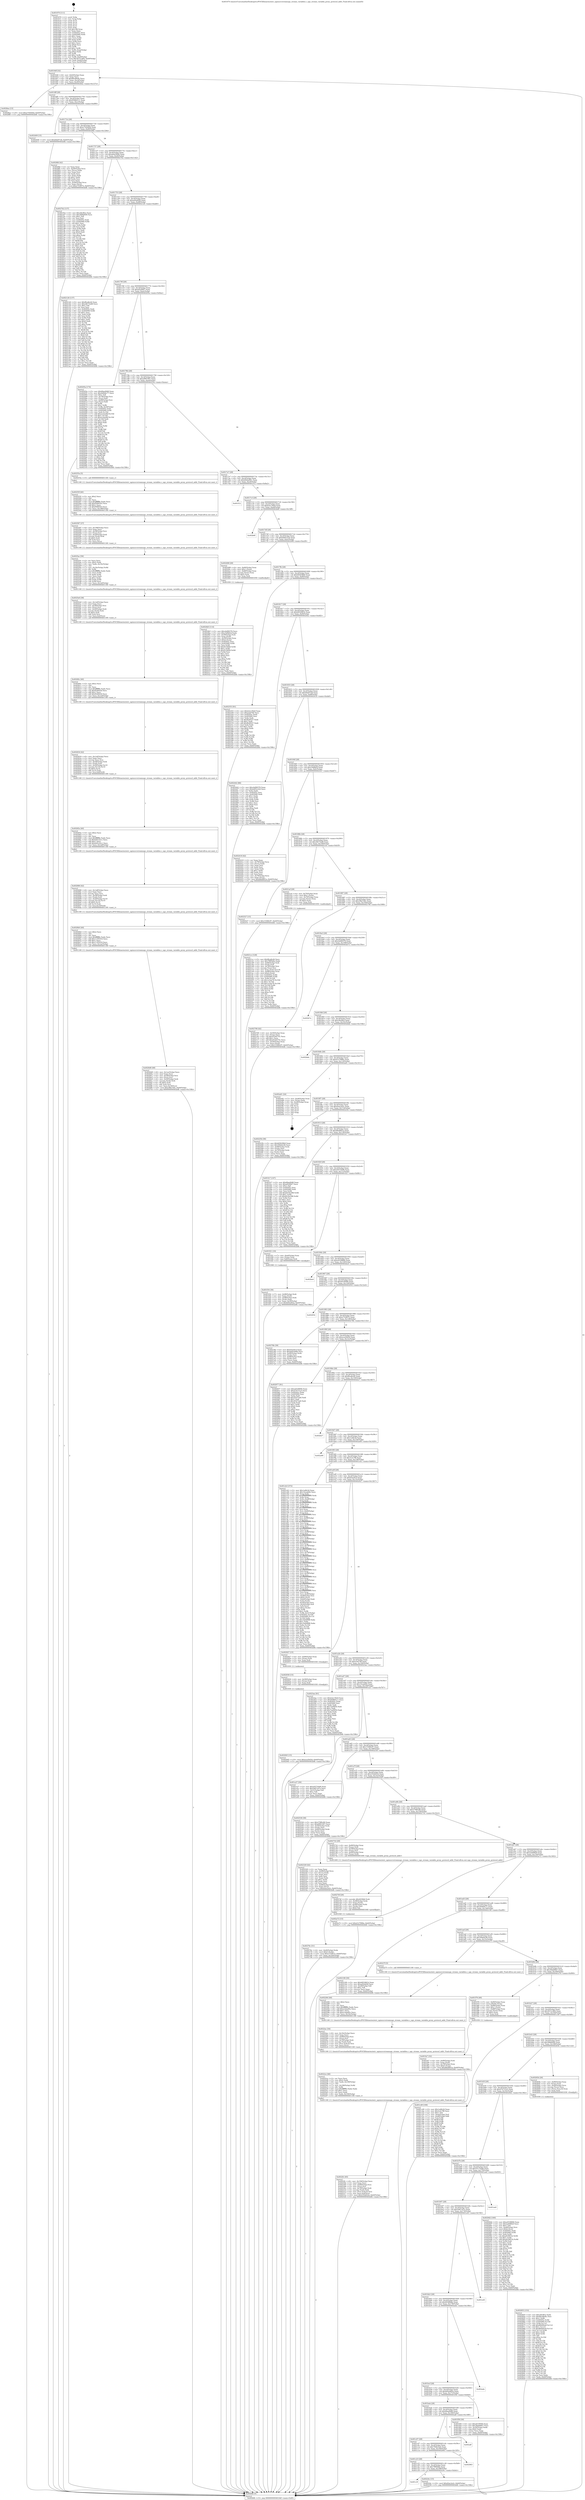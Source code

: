 digraph "0x401670" {
  label = "0x401670 (/mnt/c/Users/mathe/Desktop/tcc/POCII/binaries/extr_nginxsrcstreamngx_stream_variables.c_ngx_stream_variable_proxy_protocol_addr_Final-ollvm.out::main(0))"
  labelloc = "t"
  node[shape=record]

  Entry [label="",width=0.3,height=0.3,shape=circle,fillcolor=black,style=filled]
  "0x4016df" [label="{
     0x4016df [32]\l
     | [instrs]\l
     &nbsp;&nbsp;0x4016df \<+6\>: mov -0xb0(%rbp),%eax\l
     &nbsp;&nbsp;0x4016e5 \<+2\>: mov %eax,%ecx\l
     &nbsp;&nbsp;0x4016e7 \<+6\>: sub $0x8bcd6e8c,%ecx\l
     &nbsp;&nbsp;0x4016ed \<+6\>: mov %eax,-0xc4(%rbp)\l
     &nbsp;&nbsp;0x4016f3 \<+6\>: mov %ecx,-0xc8(%rbp)\l
     &nbsp;&nbsp;0x4016f9 \<+6\>: je 00000000004028ee \<main+0x127e\>\l
  }"]
  "0x4028ee" [label="{
     0x4028ee [15]\l
     | [instrs]\l
     &nbsp;&nbsp;0x4028ee \<+10\>: movl $0xa750440d,-0xb0(%rbp)\l
     &nbsp;&nbsp;0x4028f8 \<+5\>: jmp 0000000000402bfb \<main+0x158b\>\l
  }"]
  "0x4016ff" [label="{
     0x4016ff [28]\l
     | [instrs]\l
     &nbsp;&nbsp;0x4016ff \<+5\>: jmp 0000000000401704 \<main+0x94\>\l
     &nbsp;&nbsp;0x401704 \<+6\>: mov -0xc4(%rbp),%eax\l
     &nbsp;&nbsp;0x40170a \<+5\>: sub $0x9598d1c1,%eax\l
     &nbsp;&nbsp;0x40170f \<+6\>: mov %eax,-0xcc(%rbp)\l
     &nbsp;&nbsp;0x401715 \<+6\>: je 0000000000402409 \<main+0xd99\>\l
  }"]
  Exit [label="",width=0.3,height=0.3,shape=circle,fillcolor=black,style=filled,peripheries=2]
  "0x402409" [label="{
     0x402409 [15]\l
     | [instrs]\l
     &nbsp;&nbsp;0x402409 \<+10\>: movl $0xb9af57e8,-0xb0(%rbp)\l
     &nbsp;&nbsp;0x402413 \<+5\>: jmp 0000000000402bfb \<main+0x158b\>\l
  }"]
  "0x40171b" [label="{
     0x40171b [28]\l
     | [instrs]\l
     &nbsp;&nbsp;0x40171b \<+5\>: jmp 0000000000401720 \<main+0xb0\>\l
     &nbsp;&nbsp;0x401720 \<+6\>: mov -0xc4(%rbp),%eax\l
     &nbsp;&nbsp;0x401726 \<+5\>: sub $0xa750440d,%eax\l
     &nbsp;&nbsp;0x40172b \<+6\>: mov %eax,-0xd0(%rbp)\l
     &nbsp;&nbsp;0x401731 \<+6\>: je 00000000004028fd \<main+0x128d\>\l
  }"]
  "0x402945" [label="{
     0x402945 [15]\l
     | [instrs]\l
     &nbsp;&nbsp;0x402945 \<+10\>: movl $0xeca30d3d,-0xb0(%rbp)\l
     &nbsp;&nbsp;0x40294f \<+5\>: jmp 0000000000402bfb \<main+0x158b\>\l
  }"]
  "0x4028fd" [label="{
     0x4028fd [42]\l
     | [instrs]\l
     &nbsp;&nbsp;0x4028fd \<+2\>: xor %eax,%eax\l
     &nbsp;&nbsp;0x4028ff \<+4\>: mov -0x40(%rbp),%rcx\l
     &nbsp;&nbsp;0x402903 \<+2\>: mov (%rcx),%edx\l
     &nbsp;&nbsp;0x402905 \<+2\>: mov %eax,%esi\l
     &nbsp;&nbsp;0x402907 \<+2\>: sub %edx,%esi\l
     &nbsp;&nbsp;0x402909 \<+2\>: mov %eax,%edx\l
     &nbsp;&nbsp;0x40290b \<+3\>: sub $0x1,%edx\l
     &nbsp;&nbsp;0x40290e \<+2\>: add %edx,%esi\l
     &nbsp;&nbsp;0x402910 \<+2\>: sub %esi,%eax\l
     &nbsp;&nbsp;0x402912 \<+4\>: mov -0x40(%rbp),%rcx\l
     &nbsp;&nbsp;0x402916 \<+2\>: mov %eax,(%rcx)\l
     &nbsp;&nbsp;0x402918 \<+10\>: movl $0xe753f072,-0xb0(%rbp)\l
     &nbsp;&nbsp;0x402922 \<+5\>: jmp 0000000000402bfb \<main+0x158b\>\l
  }"]
  "0x401737" [label="{
     0x401737 [28]\l
     | [instrs]\l
     &nbsp;&nbsp;0x401737 \<+5\>: jmp 000000000040173c \<main+0xcc\>\l
     &nbsp;&nbsp;0x40173c \<+6\>: mov -0xc4(%rbp),%eax\l
     &nbsp;&nbsp;0x401742 \<+5\>: sub $0xab0e5846,%eax\l
     &nbsp;&nbsp;0x401747 \<+6\>: mov %eax,-0xd4(%rbp)\l
     &nbsp;&nbsp;0x40174d \<+6\>: je 00000000004027b2 \<main+0x1142\>\l
  }"]
  "0x402936" [label="{
     0x402936 [15]\l
     | [instrs]\l
     &nbsp;&nbsp;0x402936 \<+4\>: mov -0x58(%rbp),%rax\l
     &nbsp;&nbsp;0x40293a \<+3\>: mov (%rax),%rax\l
     &nbsp;&nbsp;0x40293d \<+3\>: mov %rax,%rdi\l
     &nbsp;&nbsp;0x402940 \<+5\>: call 0000000000401030 \<free@plt\>\l
     | [calls]\l
     &nbsp;&nbsp;0x401030 \{1\} (unknown)\l
  }"]
  "0x4027b2" [label="{
     0x4027b2 [137]\l
     | [instrs]\l
     &nbsp;&nbsp;0x4027b2 \<+5\>: mov $0xcfdc9fce,%eax\l
     &nbsp;&nbsp;0x4027b7 \<+5\>: mov $0x3fd6d049,%ecx\l
     &nbsp;&nbsp;0x4027bc \<+2\>: mov $0x1,%dl\l
     &nbsp;&nbsp;0x4027be \<+2\>: xor %esi,%esi\l
     &nbsp;&nbsp;0x4027c0 \<+7\>: mov 0x40505c,%edi\l
     &nbsp;&nbsp;0x4027c7 \<+8\>: mov 0x405060,%r8d\l
     &nbsp;&nbsp;0x4027cf \<+3\>: sub $0x1,%esi\l
     &nbsp;&nbsp;0x4027d2 \<+3\>: mov %edi,%r9d\l
     &nbsp;&nbsp;0x4027d5 \<+3\>: add %esi,%r9d\l
     &nbsp;&nbsp;0x4027d8 \<+4\>: imul %r9d,%edi\l
     &nbsp;&nbsp;0x4027dc \<+3\>: and $0x1,%edi\l
     &nbsp;&nbsp;0x4027df \<+3\>: cmp $0x0,%edi\l
     &nbsp;&nbsp;0x4027e2 \<+4\>: sete %r10b\l
     &nbsp;&nbsp;0x4027e6 \<+4\>: cmp $0xa,%r8d\l
     &nbsp;&nbsp;0x4027ea \<+4\>: setl %r11b\l
     &nbsp;&nbsp;0x4027ee \<+3\>: mov %r10b,%bl\l
     &nbsp;&nbsp;0x4027f1 \<+3\>: xor $0xff,%bl\l
     &nbsp;&nbsp;0x4027f4 \<+3\>: mov %r11b,%r14b\l
     &nbsp;&nbsp;0x4027f7 \<+4\>: xor $0xff,%r14b\l
     &nbsp;&nbsp;0x4027fb \<+3\>: xor $0x1,%dl\l
     &nbsp;&nbsp;0x4027fe \<+3\>: mov %bl,%r15b\l
     &nbsp;&nbsp;0x402801 \<+4\>: and $0xff,%r15b\l
     &nbsp;&nbsp;0x402805 \<+3\>: and %dl,%r10b\l
     &nbsp;&nbsp;0x402808 \<+3\>: mov %r14b,%r12b\l
     &nbsp;&nbsp;0x40280b \<+4\>: and $0xff,%r12b\l
     &nbsp;&nbsp;0x40280f \<+3\>: and %dl,%r11b\l
     &nbsp;&nbsp;0x402812 \<+3\>: or %r10b,%r15b\l
     &nbsp;&nbsp;0x402815 \<+3\>: or %r11b,%r12b\l
     &nbsp;&nbsp;0x402818 \<+3\>: xor %r12b,%r15b\l
     &nbsp;&nbsp;0x40281b \<+3\>: or %r14b,%bl\l
     &nbsp;&nbsp;0x40281e \<+3\>: xor $0xff,%bl\l
     &nbsp;&nbsp;0x402821 \<+3\>: or $0x1,%dl\l
     &nbsp;&nbsp;0x402824 \<+2\>: and %dl,%bl\l
     &nbsp;&nbsp;0x402826 \<+3\>: or %bl,%r15b\l
     &nbsp;&nbsp;0x402829 \<+4\>: test $0x1,%r15b\l
     &nbsp;&nbsp;0x40282d \<+3\>: cmovne %ecx,%eax\l
     &nbsp;&nbsp;0x402830 \<+6\>: mov %eax,-0xb0(%rbp)\l
     &nbsp;&nbsp;0x402836 \<+5\>: jmp 0000000000402bfb \<main+0x158b\>\l
  }"]
  "0x401753" [label="{
     0x401753 [28]\l
     | [instrs]\l
     &nbsp;&nbsp;0x401753 \<+5\>: jmp 0000000000401758 \<main+0xe8\>\l
     &nbsp;&nbsp;0x401758 \<+6\>: mov -0xc4(%rbp),%eax\l
     &nbsp;&nbsp;0x40175e \<+5\>: sub $0xad5ebf28,%eax\l
     &nbsp;&nbsp;0x401763 \<+6\>: mov %eax,-0xd8(%rbp)\l
     &nbsp;&nbsp;0x401769 \<+6\>: je 0000000000402126 \<main+0xab6\>\l
  }"]
  "0x402855" [label="{
     0x402855 [153]\l
     | [instrs]\l
     &nbsp;&nbsp;0x402855 \<+5\>: mov $0xcfdc9fce,%edx\l
     &nbsp;&nbsp;0x40285a \<+5\>: mov $0x8bcd6e8c,%esi\l
     &nbsp;&nbsp;0x40285f \<+3\>: mov $0x1,%r8b\l
     &nbsp;&nbsp;0x402862 \<+8\>: mov 0x40505c,%r9d\l
     &nbsp;&nbsp;0x40286a \<+8\>: mov 0x405060,%r10d\l
     &nbsp;&nbsp;0x402872 \<+3\>: mov %r9d,%r11d\l
     &nbsp;&nbsp;0x402875 \<+7\>: add $0x8640f2a9,%r11d\l
     &nbsp;&nbsp;0x40287c \<+4\>: sub $0x1,%r11d\l
     &nbsp;&nbsp;0x402880 \<+7\>: sub $0x8640f2a9,%r11d\l
     &nbsp;&nbsp;0x402887 \<+4\>: imul %r11d,%r9d\l
     &nbsp;&nbsp;0x40288b \<+4\>: and $0x1,%r9d\l
     &nbsp;&nbsp;0x40288f \<+4\>: cmp $0x0,%r9d\l
     &nbsp;&nbsp;0x402893 \<+3\>: sete %bl\l
     &nbsp;&nbsp;0x402896 \<+4\>: cmp $0xa,%r10d\l
     &nbsp;&nbsp;0x40289a \<+4\>: setl %r14b\l
     &nbsp;&nbsp;0x40289e \<+3\>: mov %bl,%r15b\l
     &nbsp;&nbsp;0x4028a1 \<+4\>: xor $0xff,%r15b\l
     &nbsp;&nbsp;0x4028a5 \<+3\>: mov %r14b,%r12b\l
     &nbsp;&nbsp;0x4028a8 \<+4\>: xor $0xff,%r12b\l
     &nbsp;&nbsp;0x4028ac \<+4\>: xor $0x0,%r8b\l
     &nbsp;&nbsp;0x4028b0 \<+3\>: mov %r15b,%r13b\l
     &nbsp;&nbsp;0x4028b3 \<+4\>: and $0x0,%r13b\l
     &nbsp;&nbsp;0x4028b7 \<+3\>: and %r8b,%bl\l
     &nbsp;&nbsp;0x4028ba \<+3\>: mov %r12b,%al\l
     &nbsp;&nbsp;0x4028bd \<+2\>: and $0x0,%al\l
     &nbsp;&nbsp;0x4028bf \<+3\>: and %r8b,%r14b\l
     &nbsp;&nbsp;0x4028c2 \<+3\>: or %bl,%r13b\l
     &nbsp;&nbsp;0x4028c5 \<+3\>: or %r14b,%al\l
     &nbsp;&nbsp;0x4028c8 \<+3\>: xor %al,%r13b\l
     &nbsp;&nbsp;0x4028cb \<+3\>: or %r12b,%r15b\l
     &nbsp;&nbsp;0x4028ce \<+4\>: xor $0xff,%r15b\l
     &nbsp;&nbsp;0x4028d2 \<+4\>: or $0x0,%r8b\l
     &nbsp;&nbsp;0x4028d6 \<+3\>: and %r8b,%r15b\l
     &nbsp;&nbsp;0x4028d9 \<+3\>: or %r15b,%r13b\l
     &nbsp;&nbsp;0x4028dc \<+4\>: test $0x1,%r13b\l
     &nbsp;&nbsp;0x4028e0 \<+3\>: cmovne %esi,%edx\l
     &nbsp;&nbsp;0x4028e3 \<+6\>: mov %edx,-0xb0(%rbp)\l
     &nbsp;&nbsp;0x4028e9 \<+5\>: jmp 0000000000402bfb \<main+0x158b\>\l
  }"]
  "0x402126" [label="{
     0x402126 [137]\l
     | [instrs]\l
     &nbsp;&nbsp;0x402126 \<+5\>: mov $0xf8ca8cd4,%eax\l
     &nbsp;&nbsp;0x40212b \<+5\>: mov $0xc6b71bd8,%ecx\l
     &nbsp;&nbsp;0x402130 \<+2\>: mov $0x1,%dl\l
     &nbsp;&nbsp;0x402132 \<+2\>: xor %esi,%esi\l
     &nbsp;&nbsp;0x402134 \<+7\>: mov 0x40505c,%edi\l
     &nbsp;&nbsp;0x40213b \<+8\>: mov 0x405060,%r8d\l
     &nbsp;&nbsp;0x402143 \<+3\>: sub $0x1,%esi\l
     &nbsp;&nbsp;0x402146 \<+3\>: mov %edi,%r9d\l
     &nbsp;&nbsp;0x402149 \<+3\>: add %esi,%r9d\l
     &nbsp;&nbsp;0x40214c \<+4\>: imul %r9d,%edi\l
     &nbsp;&nbsp;0x402150 \<+3\>: and $0x1,%edi\l
     &nbsp;&nbsp;0x402153 \<+3\>: cmp $0x0,%edi\l
     &nbsp;&nbsp;0x402156 \<+4\>: sete %r10b\l
     &nbsp;&nbsp;0x40215a \<+4\>: cmp $0xa,%r8d\l
     &nbsp;&nbsp;0x40215e \<+4\>: setl %r11b\l
     &nbsp;&nbsp;0x402162 \<+3\>: mov %r10b,%bl\l
     &nbsp;&nbsp;0x402165 \<+3\>: xor $0xff,%bl\l
     &nbsp;&nbsp;0x402168 \<+3\>: mov %r11b,%r14b\l
     &nbsp;&nbsp;0x40216b \<+4\>: xor $0xff,%r14b\l
     &nbsp;&nbsp;0x40216f \<+3\>: xor $0x0,%dl\l
     &nbsp;&nbsp;0x402172 \<+3\>: mov %bl,%r15b\l
     &nbsp;&nbsp;0x402175 \<+4\>: and $0x0,%r15b\l
     &nbsp;&nbsp;0x402179 \<+3\>: and %dl,%r10b\l
     &nbsp;&nbsp;0x40217c \<+3\>: mov %r14b,%r12b\l
     &nbsp;&nbsp;0x40217f \<+4\>: and $0x0,%r12b\l
     &nbsp;&nbsp;0x402183 \<+3\>: and %dl,%r11b\l
     &nbsp;&nbsp;0x402186 \<+3\>: or %r10b,%r15b\l
     &nbsp;&nbsp;0x402189 \<+3\>: or %r11b,%r12b\l
     &nbsp;&nbsp;0x40218c \<+3\>: xor %r12b,%r15b\l
     &nbsp;&nbsp;0x40218f \<+3\>: or %r14b,%bl\l
     &nbsp;&nbsp;0x402192 \<+3\>: xor $0xff,%bl\l
     &nbsp;&nbsp;0x402195 \<+3\>: or $0x0,%dl\l
     &nbsp;&nbsp;0x402198 \<+2\>: and %dl,%bl\l
     &nbsp;&nbsp;0x40219a \<+3\>: or %bl,%r15b\l
     &nbsp;&nbsp;0x40219d \<+4\>: test $0x1,%r15b\l
     &nbsp;&nbsp;0x4021a1 \<+3\>: cmovne %ecx,%eax\l
     &nbsp;&nbsp;0x4021a4 \<+6\>: mov %eax,-0xb0(%rbp)\l
     &nbsp;&nbsp;0x4021aa \<+5\>: jmp 0000000000402bfb \<main+0x158b\>\l
  }"]
  "0x40176f" [label="{
     0x40176f [28]\l
     | [instrs]\l
     &nbsp;&nbsp;0x40176f \<+5\>: jmp 0000000000401774 \<main+0x104\>\l
     &nbsp;&nbsp;0x401774 \<+6\>: mov -0xc4(%rbp),%eax\l
     &nbsp;&nbsp;0x40177a \<+5\>: sub $0xaf22f947,%eax\l
     &nbsp;&nbsp;0x40177f \<+6\>: mov %eax,-0xdc(%rbp)\l
     &nbsp;&nbsp;0x401785 \<+6\>: je 000000000040205a \<main+0x9ea\>\l
  }"]
  "0x40276c" [label="{
     0x40276c [31]\l
     | [instrs]\l
     &nbsp;&nbsp;0x40276c \<+4\>: mov -0x40(%rbp),%rdx\l
     &nbsp;&nbsp;0x402770 \<+6\>: movl $0x0,(%rdx)\l
     &nbsp;&nbsp;0x402776 \<+10\>: movl $0xe753f072,-0xb0(%rbp)\l
     &nbsp;&nbsp;0x402780 \<+6\>: mov %eax,-0x1b0(%rbp)\l
     &nbsp;&nbsp;0x402786 \<+5\>: jmp 0000000000402bfb \<main+0x158b\>\l
  }"]
  "0x40205a" [label="{
     0x40205a [174]\l
     | [instrs]\l
     &nbsp;&nbsp;0x40205a \<+5\>: mov $0x6faa49d8,%eax\l
     &nbsp;&nbsp;0x40205f \<+5\>: mov $0x2b0b9c77,%ecx\l
     &nbsp;&nbsp;0x402064 \<+2\>: mov $0x1,%dl\l
     &nbsp;&nbsp;0x402066 \<+4\>: mov -0x78(%rbp),%rsi\l
     &nbsp;&nbsp;0x40206a \<+2\>: mov (%rsi),%edi\l
     &nbsp;&nbsp;0x40206c \<+7\>: mov -0x88(%rbp),%rsi\l
     &nbsp;&nbsp;0x402073 \<+2\>: cmp (%rsi),%edi\l
     &nbsp;&nbsp;0x402075 \<+4\>: setl %r8b\l
     &nbsp;&nbsp;0x402079 \<+4\>: and $0x1,%r8b\l
     &nbsp;&nbsp;0x40207d \<+4\>: mov %r8b,-0x29(%rbp)\l
     &nbsp;&nbsp;0x402081 \<+7\>: mov 0x40505c,%edi\l
     &nbsp;&nbsp;0x402088 \<+8\>: mov 0x405060,%r9d\l
     &nbsp;&nbsp;0x402090 \<+3\>: mov %edi,%r10d\l
     &nbsp;&nbsp;0x402093 \<+7\>: add $0xec2ee4bf,%r10d\l
     &nbsp;&nbsp;0x40209a \<+4\>: sub $0x1,%r10d\l
     &nbsp;&nbsp;0x40209e \<+7\>: sub $0xec2ee4bf,%r10d\l
     &nbsp;&nbsp;0x4020a5 \<+4\>: imul %r10d,%edi\l
     &nbsp;&nbsp;0x4020a9 \<+3\>: and $0x1,%edi\l
     &nbsp;&nbsp;0x4020ac \<+3\>: cmp $0x0,%edi\l
     &nbsp;&nbsp;0x4020af \<+4\>: sete %r8b\l
     &nbsp;&nbsp;0x4020b3 \<+4\>: cmp $0xa,%r9d\l
     &nbsp;&nbsp;0x4020b7 \<+4\>: setl %r11b\l
     &nbsp;&nbsp;0x4020bb \<+3\>: mov %r8b,%bl\l
     &nbsp;&nbsp;0x4020be \<+3\>: xor $0xff,%bl\l
     &nbsp;&nbsp;0x4020c1 \<+3\>: mov %r11b,%r14b\l
     &nbsp;&nbsp;0x4020c4 \<+4\>: xor $0xff,%r14b\l
     &nbsp;&nbsp;0x4020c8 \<+3\>: xor $0x1,%dl\l
     &nbsp;&nbsp;0x4020cb \<+3\>: mov %bl,%r15b\l
     &nbsp;&nbsp;0x4020ce \<+4\>: and $0xff,%r15b\l
     &nbsp;&nbsp;0x4020d2 \<+3\>: and %dl,%r8b\l
     &nbsp;&nbsp;0x4020d5 \<+3\>: mov %r14b,%r12b\l
     &nbsp;&nbsp;0x4020d8 \<+4\>: and $0xff,%r12b\l
     &nbsp;&nbsp;0x4020dc \<+3\>: and %dl,%r11b\l
     &nbsp;&nbsp;0x4020df \<+3\>: or %r8b,%r15b\l
     &nbsp;&nbsp;0x4020e2 \<+3\>: or %r11b,%r12b\l
     &nbsp;&nbsp;0x4020e5 \<+3\>: xor %r12b,%r15b\l
     &nbsp;&nbsp;0x4020e8 \<+3\>: or %r14b,%bl\l
     &nbsp;&nbsp;0x4020eb \<+3\>: xor $0xff,%bl\l
     &nbsp;&nbsp;0x4020ee \<+3\>: or $0x1,%dl\l
     &nbsp;&nbsp;0x4020f1 \<+2\>: and %dl,%bl\l
     &nbsp;&nbsp;0x4020f3 \<+3\>: or %bl,%r15b\l
     &nbsp;&nbsp;0x4020f6 \<+4\>: test $0x1,%r15b\l
     &nbsp;&nbsp;0x4020fa \<+3\>: cmovne %ecx,%eax\l
     &nbsp;&nbsp;0x4020fd \<+6\>: mov %eax,-0xb0(%rbp)\l
     &nbsp;&nbsp;0x402103 \<+5\>: jmp 0000000000402bfb \<main+0x158b\>\l
  }"]
  "0x40178b" [label="{
     0x40178b [28]\l
     | [instrs]\l
     &nbsp;&nbsp;0x40178b \<+5\>: jmp 0000000000401790 \<main+0x120\>\l
     &nbsp;&nbsp;0x401790 \<+6\>: mov -0xc4(%rbp),%eax\l
     &nbsp;&nbsp;0x401796 \<+5\>: sub $0xaf991067,%eax\l
     &nbsp;&nbsp;0x40179b \<+6\>: mov %eax,-0xe0(%rbp)\l
     &nbsp;&nbsp;0x4017a1 \<+6\>: je 000000000040255a \<main+0xeea\>\l
  }"]
  "0x40274f" [label="{
     0x40274f [29]\l
     | [instrs]\l
     &nbsp;&nbsp;0x40274f \<+10\>: movabs $0x4030b6,%rdi\l
     &nbsp;&nbsp;0x402759 \<+4\>: mov -0x48(%rbp),%rdx\l
     &nbsp;&nbsp;0x40275d \<+2\>: mov %eax,(%rdx)\l
     &nbsp;&nbsp;0x40275f \<+4\>: mov -0x48(%rbp),%rdx\l
     &nbsp;&nbsp;0x402763 \<+2\>: mov (%rdx),%esi\l
     &nbsp;&nbsp;0x402765 \<+2\>: mov $0x0,%al\l
     &nbsp;&nbsp;0x402767 \<+5\>: call 0000000000401040 \<printf@plt\>\l
     | [calls]\l
     &nbsp;&nbsp;0x401040 \{1\} (unknown)\l
  }"]
  "0x40255a" [label="{
     0x40255a [5]\l
     | [instrs]\l
     &nbsp;&nbsp;0x40255a \<+5\>: call 0000000000401160 \<next_i\>\l
     | [calls]\l
     &nbsp;&nbsp;0x401160 \{1\} (/mnt/c/Users/mathe/Desktop/tcc/POCII/binaries/extr_nginxsrcstreamngx_stream_variables.c_ngx_stream_variable_proxy_protocol_addr_Final-ollvm.out::next_i)\l
  }"]
  "0x4017a7" [label="{
     0x4017a7 [28]\l
     | [instrs]\l
     &nbsp;&nbsp;0x4017a7 \<+5\>: jmp 00000000004017ac \<main+0x13c\>\l
     &nbsp;&nbsp;0x4017ac \<+6\>: mov -0xc4(%rbp),%eax\l
     &nbsp;&nbsp;0x4017b2 \<+5\>: sub $0xb0b4a9b1,%eax\l
     &nbsp;&nbsp;0x4017b7 \<+6\>: mov %eax,-0xe4(%rbp)\l
     &nbsp;&nbsp;0x4017bd \<+6\>: je 0000000000401f12 \<main+0x8a2\>\l
  }"]
  "0x4026d8" [label="{
     0x4026d8 [48]\l
     | [instrs]\l
     &nbsp;&nbsp;0x4026d8 \<+6\>: mov -0x1ac(%rbp),%ecx\l
     &nbsp;&nbsp;0x4026de \<+3\>: imul %eax,%ecx\l
     &nbsp;&nbsp;0x4026e1 \<+4\>: mov -0x58(%rbp),%rsi\l
     &nbsp;&nbsp;0x4026e5 \<+3\>: mov (%rsi),%rsi\l
     &nbsp;&nbsp;0x4026e8 \<+4\>: mov -0x50(%rbp),%rdi\l
     &nbsp;&nbsp;0x4026ec \<+3\>: movslq (%rdi),%rdi\l
     &nbsp;&nbsp;0x4026ef \<+4\>: shl $0x5,%rdi\l
     &nbsp;&nbsp;0x4026f3 \<+3\>: add %rdi,%rsi\l
     &nbsp;&nbsp;0x4026f6 \<+3\>: mov %ecx,0x18(%rsi)\l
     &nbsp;&nbsp;0x4026f9 \<+10\>: movl $0xc98a7d4c,-0xb0(%rbp)\l
     &nbsp;&nbsp;0x402703 \<+5\>: jmp 0000000000402bfb \<main+0x158b\>\l
  }"]
  "0x401f12" [label="{
     0x401f12\l
  }", style=dashed]
  "0x4017c3" [label="{
     0x4017c3 [28]\l
     | [instrs]\l
     &nbsp;&nbsp;0x4017c3 \<+5\>: jmp 00000000004017c8 \<main+0x158\>\l
     &nbsp;&nbsp;0x4017c8 \<+6\>: mov -0xc4(%rbp),%eax\l
     &nbsp;&nbsp;0x4017ce \<+5\>: sub $0xb3e139e9,%eax\l
     &nbsp;&nbsp;0x4017d3 \<+6\>: mov %eax,-0xe8(%rbp)\l
     &nbsp;&nbsp;0x4017d9 \<+6\>: je 0000000000402b6f \<main+0x14ff\>\l
  }"]
  "0x4026b0" [label="{
     0x4026b0 [40]\l
     | [instrs]\l
     &nbsp;&nbsp;0x4026b0 \<+5\>: mov $0x2,%ecx\l
     &nbsp;&nbsp;0x4026b5 \<+1\>: cltd\l
     &nbsp;&nbsp;0x4026b6 \<+2\>: idiv %ecx\l
     &nbsp;&nbsp;0x4026b8 \<+6\>: imul $0xfffffffe,%edx,%ecx\l
     &nbsp;&nbsp;0x4026be \<+6\>: add $0x113f1616,%ecx\l
     &nbsp;&nbsp;0x4026c4 \<+3\>: add $0x1,%ecx\l
     &nbsp;&nbsp;0x4026c7 \<+6\>: sub $0x113f1616,%ecx\l
     &nbsp;&nbsp;0x4026cd \<+6\>: mov %ecx,-0x1ac(%rbp)\l
     &nbsp;&nbsp;0x4026d3 \<+5\>: call 0000000000401160 \<next_i\>\l
     | [calls]\l
     &nbsp;&nbsp;0x401160 \{1\} (/mnt/c/Users/mathe/Desktop/tcc/POCII/binaries/extr_nginxsrcstreamngx_stream_variables.c_ngx_stream_variable_proxy_protocol_addr_Final-ollvm.out::next_i)\l
  }"]
  "0x402b6f" [label="{
     0x402b6f\l
  }", style=dashed]
  "0x4017df" [label="{
     0x4017df [28]\l
     | [instrs]\l
     &nbsp;&nbsp;0x4017df \<+5\>: jmp 00000000004017e4 \<main+0x174\>\l
     &nbsp;&nbsp;0x4017e4 \<+6\>: mov -0xc4(%rbp),%eax\l
     &nbsp;&nbsp;0x4017ea \<+5\>: sub $0xb495c224,%eax\l
     &nbsp;&nbsp;0x4017ef \<+6\>: mov %eax,-0xec(%rbp)\l
     &nbsp;&nbsp;0x4017f5 \<+6\>: je 0000000000402498 \<main+0xe28\>\l
  }"]
  "0x402686" [label="{
     0x402686 [42]\l
     | [instrs]\l
     &nbsp;&nbsp;0x402686 \<+6\>: mov -0x1a8(%rbp),%ecx\l
     &nbsp;&nbsp;0x40268c \<+3\>: imul %eax,%ecx\l
     &nbsp;&nbsp;0x40268f \<+3\>: movslq %ecx,%rsi\l
     &nbsp;&nbsp;0x402692 \<+4\>: mov -0x58(%rbp),%rdi\l
     &nbsp;&nbsp;0x402696 \<+3\>: mov (%rdi),%rdi\l
     &nbsp;&nbsp;0x402699 \<+4\>: mov -0x50(%rbp),%r10\l
     &nbsp;&nbsp;0x40269d \<+3\>: movslq (%r10),%r10\l
     &nbsp;&nbsp;0x4026a0 \<+4\>: shl $0x5,%r10\l
     &nbsp;&nbsp;0x4026a4 \<+3\>: add %r10,%rdi\l
     &nbsp;&nbsp;0x4026a7 \<+4\>: mov %rsi,0x10(%rdi)\l
     &nbsp;&nbsp;0x4026ab \<+5\>: call 0000000000401160 \<next_i\>\l
     | [calls]\l
     &nbsp;&nbsp;0x401160 \{1\} (/mnt/c/Users/mathe/Desktop/tcc/POCII/binaries/extr_nginxsrcstreamngx_stream_variables.c_ngx_stream_variable_proxy_protocol_addr_Final-ollvm.out::next_i)\l
  }"]
  "0x402498" [label="{
     0x402498 [29]\l
     | [instrs]\l
     &nbsp;&nbsp;0x402498 \<+4\>: mov -0x60(%rbp),%rax\l
     &nbsp;&nbsp;0x40249c \<+6\>: movl $0x1,(%rax)\l
     &nbsp;&nbsp;0x4024a2 \<+4\>: mov -0x60(%rbp),%rax\l
     &nbsp;&nbsp;0x4024a6 \<+3\>: movslq (%rax),%rax\l
     &nbsp;&nbsp;0x4024a9 \<+4\>: shl $0x5,%rax\l
     &nbsp;&nbsp;0x4024ad \<+3\>: mov %rax,%rdi\l
     &nbsp;&nbsp;0x4024b0 \<+5\>: call 0000000000401050 \<malloc@plt\>\l
     | [calls]\l
     &nbsp;&nbsp;0x401050 \{1\} (unknown)\l
  }"]
  "0x4017fb" [label="{
     0x4017fb [28]\l
     | [instrs]\l
     &nbsp;&nbsp;0x4017fb \<+5\>: jmp 0000000000401800 \<main+0x190\>\l
     &nbsp;&nbsp;0x401800 \<+6\>: mov -0xc4(%rbp),%eax\l
     &nbsp;&nbsp;0x401806 \<+5\>: sub $0xb83b58b9,%eax\l
     &nbsp;&nbsp;0x40180b \<+6\>: mov %eax,-0xf0(%rbp)\l
     &nbsp;&nbsp;0x401811 \<+6\>: je 0000000000402353 \<main+0xce3\>\l
  }"]
  "0x40265e" [label="{
     0x40265e [40]\l
     | [instrs]\l
     &nbsp;&nbsp;0x40265e \<+5\>: mov $0x2,%ecx\l
     &nbsp;&nbsp;0x402663 \<+1\>: cltd\l
     &nbsp;&nbsp;0x402664 \<+2\>: idiv %ecx\l
     &nbsp;&nbsp;0x402666 \<+6\>: imul $0xfffffffe,%edx,%ecx\l
     &nbsp;&nbsp;0x40266c \<+6\>: sub $0xbd5c22c1,%ecx\l
     &nbsp;&nbsp;0x402672 \<+3\>: add $0x1,%ecx\l
     &nbsp;&nbsp;0x402675 \<+6\>: add $0xbd5c22c1,%ecx\l
     &nbsp;&nbsp;0x40267b \<+6\>: mov %ecx,-0x1a8(%rbp)\l
     &nbsp;&nbsp;0x402681 \<+5\>: call 0000000000401160 \<next_i\>\l
     | [calls]\l
     &nbsp;&nbsp;0x401160 \{1\} (/mnt/c/Users/mathe/Desktop/tcc/POCII/binaries/extr_nginxsrcstreamngx_stream_variables.c_ngx_stream_variable_proxy_protocol_addr_Final-ollvm.out::next_i)\l
  }"]
  "0x402353" [label="{
     0x402353 [91]\l
     | [instrs]\l
     &nbsp;&nbsp;0x402353 \<+5\>: mov $0xb3e139e9,%eax\l
     &nbsp;&nbsp;0x402358 \<+5\>: mov $0xe3ef748,%ecx\l
     &nbsp;&nbsp;0x40235d \<+7\>: mov 0x40505c,%edx\l
     &nbsp;&nbsp;0x402364 \<+7\>: mov 0x405060,%esi\l
     &nbsp;&nbsp;0x40236b \<+2\>: mov %edx,%edi\l
     &nbsp;&nbsp;0x40236d \<+6\>: sub $0xfb28227,%edi\l
     &nbsp;&nbsp;0x402373 \<+3\>: sub $0x1,%edi\l
     &nbsp;&nbsp;0x402376 \<+6\>: add $0xfb28227,%edi\l
     &nbsp;&nbsp;0x40237c \<+3\>: imul %edi,%edx\l
     &nbsp;&nbsp;0x40237f \<+3\>: and $0x1,%edx\l
     &nbsp;&nbsp;0x402382 \<+3\>: cmp $0x0,%edx\l
     &nbsp;&nbsp;0x402385 \<+4\>: sete %r8b\l
     &nbsp;&nbsp;0x402389 \<+3\>: cmp $0xa,%esi\l
     &nbsp;&nbsp;0x40238c \<+4\>: setl %r9b\l
     &nbsp;&nbsp;0x402390 \<+3\>: mov %r8b,%r10b\l
     &nbsp;&nbsp;0x402393 \<+3\>: and %r9b,%r10b\l
     &nbsp;&nbsp;0x402396 \<+3\>: xor %r9b,%r8b\l
     &nbsp;&nbsp;0x402399 \<+3\>: or %r8b,%r10b\l
     &nbsp;&nbsp;0x40239c \<+4\>: test $0x1,%r10b\l
     &nbsp;&nbsp;0x4023a0 \<+3\>: cmovne %ecx,%eax\l
     &nbsp;&nbsp;0x4023a3 \<+6\>: mov %eax,-0xb0(%rbp)\l
     &nbsp;&nbsp;0x4023a9 \<+5\>: jmp 0000000000402bfb \<main+0x158b\>\l
  }"]
  "0x401817" [label="{
     0x401817 [28]\l
     | [instrs]\l
     &nbsp;&nbsp;0x401817 \<+5\>: jmp 000000000040181c \<main+0x1ac\>\l
     &nbsp;&nbsp;0x40181c \<+6\>: mov -0xc4(%rbp),%eax\l
     &nbsp;&nbsp;0x401822 \<+5\>: sub $0xb852961b,%eax\l
     &nbsp;&nbsp;0x401827 \<+6\>: mov %eax,-0xf4(%rbp)\l
     &nbsp;&nbsp;0x40182d \<+6\>: je 0000000000402442 \<main+0xdd2\>\l
  }"]
  "0x402634" [label="{
     0x402634 [42]\l
     | [instrs]\l
     &nbsp;&nbsp;0x402634 \<+6\>: mov -0x1a4(%rbp),%ecx\l
     &nbsp;&nbsp;0x40263a \<+3\>: imul %eax,%ecx\l
     &nbsp;&nbsp;0x40263d \<+3\>: movslq %ecx,%rsi\l
     &nbsp;&nbsp;0x402640 \<+4\>: mov -0x58(%rbp),%rdi\l
     &nbsp;&nbsp;0x402644 \<+3\>: mov (%rdi),%rdi\l
     &nbsp;&nbsp;0x402647 \<+4\>: mov -0x50(%rbp),%r10\l
     &nbsp;&nbsp;0x40264b \<+3\>: movslq (%r10),%r10\l
     &nbsp;&nbsp;0x40264e \<+4\>: shl $0x5,%r10\l
     &nbsp;&nbsp;0x402652 \<+3\>: add %r10,%rdi\l
     &nbsp;&nbsp;0x402655 \<+4\>: mov %rsi,0x8(%rdi)\l
     &nbsp;&nbsp;0x402659 \<+5\>: call 0000000000401160 \<next_i\>\l
     | [calls]\l
     &nbsp;&nbsp;0x401160 \{1\} (/mnt/c/Users/mathe/Desktop/tcc/POCII/binaries/extr_nginxsrcstreamngx_stream_variables.c_ngx_stream_variable_proxy_protocol_addr_Final-ollvm.out::next_i)\l
  }"]
  "0x402442" [label="{
     0x402442 [86]\l
     | [instrs]\l
     &nbsp;&nbsp;0x402442 \<+5\>: mov $0xcbd06376,%eax\l
     &nbsp;&nbsp;0x402447 \<+5\>: mov $0xb495c224,%ecx\l
     &nbsp;&nbsp;0x40244c \<+2\>: xor %edx,%edx\l
     &nbsp;&nbsp;0x40244e \<+7\>: mov 0x40505c,%esi\l
     &nbsp;&nbsp;0x402455 \<+7\>: mov 0x405060,%edi\l
     &nbsp;&nbsp;0x40245c \<+3\>: sub $0x1,%edx\l
     &nbsp;&nbsp;0x40245f \<+3\>: mov %esi,%r8d\l
     &nbsp;&nbsp;0x402462 \<+3\>: add %edx,%r8d\l
     &nbsp;&nbsp;0x402465 \<+4\>: imul %r8d,%esi\l
     &nbsp;&nbsp;0x402469 \<+3\>: and $0x1,%esi\l
     &nbsp;&nbsp;0x40246c \<+3\>: cmp $0x0,%esi\l
     &nbsp;&nbsp;0x40246f \<+4\>: sete %r9b\l
     &nbsp;&nbsp;0x402473 \<+3\>: cmp $0xa,%edi\l
     &nbsp;&nbsp;0x402476 \<+4\>: setl %r10b\l
     &nbsp;&nbsp;0x40247a \<+3\>: mov %r9b,%r11b\l
     &nbsp;&nbsp;0x40247d \<+3\>: and %r10b,%r11b\l
     &nbsp;&nbsp;0x402480 \<+3\>: xor %r10b,%r9b\l
     &nbsp;&nbsp;0x402483 \<+3\>: or %r9b,%r11b\l
     &nbsp;&nbsp;0x402486 \<+4\>: test $0x1,%r11b\l
     &nbsp;&nbsp;0x40248a \<+3\>: cmovne %ecx,%eax\l
     &nbsp;&nbsp;0x40248d \<+6\>: mov %eax,-0xb0(%rbp)\l
     &nbsp;&nbsp;0x402493 \<+5\>: jmp 0000000000402bfb \<main+0x158b\>\l
  }"]
  "0x401833" [label="{
     0x401833 [28]\l
     | [instrs]\l
     &nbsp;&nbsp;0x401833 \<+5\>: jmp 0000000000401838 \<main+0x1c8\>\l
     &nbsp;&nbsp;0x401838 \<+6\>: mov -0xc4(%rbp),%eax\l
     &nbsp;&nbsp;0x40183e \<+5\>: sub $0xb9af57e8,%eax\l
     &nbsp;&nbsp;0x401843 \<+6\>: mov %eax,-0xf8(%rbp)\l
     &nbsp;&nbsp;0x401849 \<+6\>: je 0000000000402418 \<main+0xda8\>\l
  }"]
  "0x40260c" [label="{
     0x40260c [40]\l
     | [instrs]\l
     &nbsp;&nbsp;0x40260c \<+5\>: mov $0x2,%ecx\l
     &nbsp;&nbsp;0x402611 \<+1\>: cltd\l
     &nbsp;&nbsp;0x402612 \<+2\>: idiv %ecx\l
     &nbsp;&nbsp;0x402614 \<+6\>: imul $0xfffffffe,%edx,%ecx\l
     &nbsp;&nbsp;0x40261a \<+6\>: sub $0x924643d,%ecx\l
     &nbsp;&nbsp;0x402620 \<+3\>: add $0x1,%ecx\l
     &nbsp;&nbsp;0x402623 \<+6\>: add $0x924643d,%ecx\l
     &nbsp;&nbsp;0x402629 \<+6\>: mov %ecx,-0x1a4(%rbp)\l
     &nbsp;&nbsp;0x40262f \<+5\>: call 0000000000401160 \<next_i\>\l
     | [calls]\l
     &nbsp;&nbsp;0x401160 \{1\} (/mnt/c/Users/mathe/Desktop/tcc/POCII/binaries/extr_nginxsrcstreamngx_stream_variables.c_ngx_stream_variable_proxy_protocol_addr_Final-ollvm.out::next_i)\l
  }"]
  "0x402418" [label="{
     0x402418 [42]\l
     | [instrs]\l
     &nbsp;&nbsp;0x402418 \<+2\>: xor %eax,%eax\l
     &nbsp;&nbsp;0x40241a \<+4\>: mov -0x78(%rbp),%rcx\l
     &nbsp;&nbsp;0x40241e \<+2\>: mov (%rcx),%edx\l
     &nbsp;&nbsp;0x402420 \<+2\>: mov %eax,%esi\l
     &nbsp;&nbsp;0x402422 \<+2\>: sub %edx,%esi\l
     &nbsp;&nbsp;0x402424 \<+2\>: mov %eax,%edx\l
     &nbsp;&nbsp;0x402426 \<+3\>: sub $0x1,%edx\l
     &nbsp;&nbsp;0x402429 \<+2\>: add %edx,%esi\l
     &nbsp;&nbsp;0x40242b \<+2\>: sub %esi,%eax\l
     &nbsp;&nbsp;0x40242d \<+4\>: mov -0x78(%rbp),%rcx\l
     &nbsp;&nbsp;0x402431 \<+2\>: mov %eax,(%rcx)\l
     &nbsp;&nbsp;0x402433 \<+10\>: movl $0xd6e6801a,-0xb0(%rbp)\l
     &nbsp;&nbsp;0x40243d \<+5\>: jmp 0000000000402bfb \<main+0x158b\>\l
  }"]
  "0x40184f" [label="{
     0x40184f [28]\l
     | [instrs]\l
     &nbsp;&nbsp;0x40184f \<+5\>: jmp 0000000000401854 \<main+0x1e4\>\l
     &nbsp;&nbsp;0x401854 \<+6\>: mov -0xc4(%rbp),%eax\l
     &nbsp;&nbsp;0x40185a \<+5\>: sub $0xc5d9b0cf,%eax\l
     &nbsp;&nbsp;0x40185f \<+6\>: mov %eax,-0xfc(%rbp)\l
     &nbsp;&nbsp;0x401865 \<+6\>: je 0000000000402527 \<main+0xeb7\>\l
  }"]
  "0x4025e6" [label="{
     0x4025e6 [38]\l
     | [instrs]\l
     &nbsp;&nbsp;0x4025e6 \<+6\>: mov -0x1a0(%rbp),%ecx\l
     &nbsp;&nbsp;0x4025ec \<+3\>: imul %eax,%ecx\l
     &nbsp;&nbsp;0x4025ef \<+4\>: mov -0x58(%rbp),%rsi\l
     &nbsp;&nbsp;0x4025f3 \<+3\>: mov (%rsi),%rsi\l
     &nbsp;&nbsp;0x4025f6 \<+4\>: mov -0x50(%rbp),%rdi\l
     &nbsp;&nbsp;0x4025fa \<+3\>: movslq (%rdi),%rdi\l
     &nbsp;&nbsp;0x4025fd \<+4\>: shl $0x5,%rdi\l
     &nbsp;&nbsp;0x402601 \<+3\>: add %rdi,%rsi\l
     &nbsp;&nbsp;0x402604 \<+3\>: mov %ecx,0x4(%rsi)\l
     &nbsp;&nbsp;0x402607 \<+5\>: call 0000000000401160 \<next_i\>\l
     | [calls]\l
     &nbsp;&nbsp;0x401160 \{1\} (/mnt/c/Users/mathe/Desktop/tcc/POCII/binaries/extr_nginxsrcstreamngx_stream_variables.c_ngx_stream_variable_proxy_protocol_addr_Final-ollvm.out::next_i)\l
  }"]
  "0x402527" [label="{
     0x402527 [15]\l
     | [instrs]\l
     &nbsp;&nbsp;0x402527 \<+10\>: movl $0x15368c97,-0xb0(%rbp)\l
     &nbsp;&nbsp;0x402531 \<+5\>: jmp 0000000000402bfb \<main+0x158b\>\l
  }"]
  "0x40186b" [label="{
     0x40186b [28]\l
     | [instrs]\l
     &nbsp;&nbsp;0x40186b \<+5\>: jmp 0000000000401870 \<main+0x200\>\l
     &nbsp;&nbsp;0x401870 \<+6\>: mov -0xc4(%rbp),%eax\l
     &nbsp;&nbsp;0x401876 \<+5\>: sub $0xc6b71bd8,%eax\l
     &nbsp;&nbsp;0x40187b \<+6\>: mov %eax,-0x100(%rbp)\l
     &nbsp;&nbsp;0x401881 \<+6\>: je 00000000004021af \<main+0xb3f\>\l
  }"]
  "0x4025ac" [label="{
     0x4025ac [58]\l
     | [instrs]\l
     &nbsp;&nbsp;0x4025ac \<+2\>: xor %ecx,%ecx\l
     &nbsp;&nbsp;0x4025ae \<+5\>: mov $0x2,%edx\l
     &nbsp;&nbsp;0x4025b3 \<+6\>: mov %edx,-0x19c(%rbp)\l
     &nbsp;&nbsp;0x4025b9 \<+1\>: cltd\l
     &nbsp;&nbsp;0x4025ba \<+7\>: mov -0x19c(%rbp),%r8d\l
     &nbsp;&nbsp;0x4025c1 \<+3\>: idiv %r8d\l
     &nbsp;&nbsp;0x4025c4 \<+6\>: imul $0xfffffffe,%edx,%edx\l
     &nbsp;&nbsp;0x4025ca \<+3\>: mov %ecx,%r9d\l
     &nbsp;&nbsp;0x4025cd \<+3\>: sub %edx,%r9d\l
     &nbsp;&nbsp;0x4025d0 \<+2\>: mov %ecx,%edx\l
     &nbsp;&nbsp;0x4025d2 \<+3\>: sub $0x1,%edx\l
     &nbsp;&nbsp;0x4025d5 \<+3\>: add %edx,%r9d\l
     &nbsp;&nbsp;0x4025d8 \<+3\>: sub %r9d,%ecx\l
     &nbsp;&nbsp;0x4025db \<+6\>: mov %ecx,-0x1a0(%rbp)\l
     &nbsp;&nbsp;0x4025e1 \<+5\>: call 0000000000401160 \<next_i\>\l
     | [calls]\l
     &nbsp;&nbsp;0x401160 \{1\} (/mnt/c/Users/mathe/Desktop/tcc/POCII/binaries/extr_nginxsrcstreamngx_stream_variables.c_ngx_stream_variable_proxy_protocol_addr_Final-ollvm.out::next_i)\l
  }"]
  "0x4021af" [label="{
     0x4021af [29]\l
     | [instrs]\l
     &nbsp;&nbsp;0x4021af \<+4\>: mov -0x70(%rbp),%rax\l
     &nbsp;&nbsp;0x4021b3 \<+6\>: movl $0x1,(%rax)\l
     &nbsp;&nbsp;0x4021b9 \<+4\>: mov -0x70(%rbp),%rax\l
     &nbsp;&nbsp;0x4021bd \<+3\>: movslq (%rax),%rax\l
     &nbsp;&nbsp;0x4021c0 \<+4\>: shl $0x3,%rax\l
     &nbsp;&nbsp;0x4021c4 \<+3\>: mov %rax,%rdi\l
     &nbsp;&nbsp;0x4021c7 \<+5\>: call 0000000000401050 \<malloc@plt\>\l
     | [calls]\l
     &nbsp;&nbsp;0x401050 \{1\} (unknown)\l
  }"]
  "0x401887" [label="{
     0x401887 [28]\l
     | [instrs]\l
     &nbsp;&nbsp;0x401887 \<+5\>: jmp 000000000040188c \<main+0x21c\>\l
     &nbsp;&nbsp;0x40188c \<+6\>: mov -0xc4(%rbp),%eax\l
     &nbsp;&nbsp;0x401892 \<+5\>: sub $0xc98a7d4c,%eax\l
     &nbsp;&nbsp;0x401897 \<+6\>: mov %eax,-0x104(%rbp)\l
     &nbsp;&nbsp;0x40189d \<+6\>: je 0000000000402708 \<main+0x1098\>\l
  }"]
  "0x402587" [label="{
     0x402587 [37]\l
     | [instrs]\l
     &nbsp;&nbsp;0x402587 \<+6\>: mov -0x198(%rbp),%ecx\l
     &nbsp;&nbsp;0x40258d \<+3\>: imul %eax,%ecx\l
     &nbsp;&nbsp;0x402590 \<+4\>: mov -0x58(%rbp),%rsi\l
     &nbsp;&nbsp;0x402594 \<+3\>: mov (%rsi),%rsi\l
     &nbsp;&nbsp;0x402597 \<+4\>: mov -0x50(%rbp),%rdi\l
     &nbsp;&nbsp;0x40259b \<+3\>: movslq (%rdi),%rdi\l
     &nbsp;&nbsp;0x40259e \<+4\>: shl $0x5,%rdi\l
     &nbsp;&nbsp;0x4025a2 \<+3\>: add %rdi,%rsi\l
     &nbsp;&nbsp;0x4025a5 \<+2\>: mov %ecx,(%rsi)\l
     &nbsp;&nbsp;0x4025a7 \<+5\>: call 0000000000401160 \<next_i\>\l
     | [calls]\l
     &nbsp;&nbsp;0x401160 \{1\} (/mnt/c/Users/mathe/Desktop/tcc/POCII/binaries/extr_nginxsrcstreamngx_stream_variables.c_ngx_stream_variable_proxy_protocol_addr_Final-ollvm.out::next_i)\l
  }"]
  "0x402708" [label="{
     0x402708 [42]\l
     | [instrs]\l
     &nbsp;&nbsp;0x402708 \<+4\>: mov -0x50(%rbp),%rax\l
     &nbsp;&nbsp;0x40270c \<+2\>: mov (%rax),%ecx\l
     &nbsp;&nbsp;0x40270e \<+6\>: sub $0x453d2741,%ecx\l
     &nbsp;&nbsp;0x402714 \<+3\>: add $0x1,%ecx\l
     &nbsp;&nbsp;0x402717 \<+6\>: add $0x453d2741,%ecx\l
     &nbsp;&nbsp;0x40271d \<+4\>: mov -0x50(%rbp),%rax\l
     &nbsp;&nbsp;0x402721 \<+2\>: mov %ecx,(%rax)\l
     &nbsp;&nbsp;0x402723 \<+10\>: movl $0x15368c97,-0xb0(%rbp)\l
     &nbsp;&nbsp;0x40272d \<+5\>: jmp 0000000000402bfb \<main+0x158b\>\l
  }"]
  "0x4018a3" [label="{
     0x4018a3 [28]\l
     | [instrs]\l
     &nbsp;&nbsp;0x4018a3 \<+5\>: jmp 00000000004018a8 \<main+0x238\>\l
     &nbsp;&nbsp;0x4018a8 \<+6\>: mov -0xc4(%rbp),%eax\l
     &nbsp;&nbsp;0x4018ae \<+5\>: sub $0xcbd06376,%eax\l
     &nbsp;&nbsp;0x4018b3 \<+6\>: mov %eax,-0x108(%rbp)\l
     &nbsp;&nbsp;0x4018b9 \<+6\>: je 0000000000402b7e \<main+0x150e\>\l
  }"]
  "0x40255f" [label="{
     0x40255f [40]\l
     | [instrs]\l
     &nbsp;&nbsp;0x40255f \<+5\>: mov $0x2,%ecx\l
     &nbsp;&nbsp;0x402564 \<+1\>: cltd\l
     &nbsp;&nbsp;0x402565 \<+2\>: idiv %ecx\l
     &nbsp;&nbsp;0x402567 \<+6\>: imul $0xfffffffe,%edx,%ecx\l
     &nbsp;&nbsp;0x40256d \<+6\>: add $0xf59f4543,%ecx\l
     &nbsp;&nbsp;0x402573 \<+3\>: add $0x1,%ecx\l
     &nbsp;&nbsp;0x402576 \<+6\>: sub $0xf59f4543,%ecx\l
     &nbsp;&nbsp;0x40257c \<+6\>: mov %ecx,-0x198(%rbp)\l
     &nbsp;&nbsp;0x402582 \<+5\>: call 0000000000401160 \<next_i\>\l
     | [calls]\l
     &nbsp;&nbsp;0x401160 \{1\} (/mnt/c/Users/mathe/Desktop/tcc/POCII/binaries/extr_nginxsrcstreamngx_stream_variables.c_ngx_stream_variable_proxy_protocol_addr_Final-ollvm.out::next_i)\l
  }"]
  "0x402b7e" [label="{
     0x402b7e\l
  }", style=dashed]
  "0x4018bf" [label="{
     0x4018bf [28]\l
     | [instrs]\l
     &nbsp;&nbsp;0x4018bf \<+5\>: jmp 00000000004018c4 \<main+0x254\>\l
     &nbsp;&nbsp;0x4018c4 \<+6\>: mov -0xc4(%rbp),%eax\l
     &nbsp;&nbsp;0x4018ca \<+5\>: sub $0xcfdc9fce,%eax\l
     &nbsp;&nbsp;0x4018cf \<+6\>: mov %eax,-0x10c(%rbp)\l
     &nbsp;&nbsp;0x4018d5 \<+6\>: je 0000000000402bbb \<main+0x154b\>\l
  }"]
  "0x4024b5" [label="{
     0x4024b5 [114]\l
     | [instrs]\l
     &nbsp;&nbsp;0x4024b5 \<+5\>: mov $0xcbd06376,%ecx\l
     &nbsp;&nbsp;0x4024ba \<+5\>: mov $0xc5d9b0cf,%edx\l
     &nbsp;&nbsp;0x4024bf \<+4\>: mov -0x58(%rbp),%rdi\l
     &nbsp;&nbsp;0x4024c3 \<+3\>: mov %rax,(%rdi)\l
     &nbsp;&nbsp;0x4024c6 \<+4\>: mov -0x50(%rbp),%rax\l
     &nbsp;&nbsp;0x4024ca \<+6\>: movl $0x0,(%rax)\l
     &nbsp;&nbsp;0x4024d0 \<+7\>: mov 0x40505c,%esi\l
     &nbsp;&nbsp;0x4024d7 \<+8\>: mov 0x405060,%r8d\l
     &nbsp;&nbsp;0x4024df \<+3\>: mov %esi,%r9d\l
     &nbsp;&nbsp;0x4024e2 \<+7\>: add $0x915df26,%r9d\l
     &nbsp;&nbsp;0x4024e9 \<+4\>: sub $0x1,%r9d\l
     &nbsp;&nbsp;0x4024ed \<+7\>: sub $0x915df26,%r9d\l
     &nbsp;&nbsp;0x4024f4 \<+4\>: imul %r9d,%esi\l
     &nbsp;&nbsp;0x4024f8 \<+3\>: and $0x1,%esi\l
     &nbsp;&nbsp;0x4024fb \<+3\>: cmp $0x0,%esi\l
     &nbsp;&nbsp;0x4024fe \<+4\>: sete %r10b\l
     &nbsp;&nbsp;0x402502 \<+4\>: cmp $0xa,%r8d\l
     &nbsp;&nbsp;0x402506 \<+4\>: setl %r11b\l
     &nbsp;&nbsp;0x40250a \<+3\>: mov %r10b,%bl\l
     &nbsp;&nbsp;0x40250d \<+3\>: and %r11b,%bl\l
     &nbsp;&nbsp;0x402510 \<+3\>: xor %r11b,%r10b\l
     &nbsp;&nbsp;0x402513 \<+3\>: or %r10b,%bl\l
     &nbsp;&nbsp;0x402516 \<+3\>: test $0x1,%bl\l
     &nbsp;&nbsp;0x402519 \<+3\>: cmovne %edx,%ecx\l
     &nbsp;&nbsp;0x40251c \<+6\>: mov %ecx,-0xb0(%rbp)\l
     &nbsp;&nbsp;0x402522 \<+5\>: jmp 0000000000402bfb \<main+0x158b\>\l
  }"]
  "0x402bbb" [label="{
     0x402bbb\l
  }", style=dashed]
  "0x4018db" [label="{
     0x4018db [28]\l
     | [instrs]\l
     &nbsp;&nbsp;0x4018db \<+5\>: jmp 00000000004018e0 \<main+0x270\>\l
     &nbsp;&nbsp;0x4018e0 \<+6\>: mov -0xc4(%rbp),%eax\l
     &nbsp;&nbsp;0x4018e6 \<+5\>: sub $0xd127996e,%eax\l
     &nbsp;&nbsp;0x4018eb \<+6\>: mov %eax,-0x110(%rbp)\l
     &nbsp;&nbsp;0x4018f1 \<+6\>: je 0000000000402a81 \<main+0x1411\>\l
  }"]
  "0x4022fc" [label="{
     0x4022fc [45]\l
     | [instrs]\l
     &nbsp;&nbsp;0x4022fc \<+6\>: mov -0x194(%rbp),%ecx\l
     &nbsp;&nbsp;0x402302 \<+3\>: imul %eax,%ecx\l
     &nbsp;&nbsp;0x402305 \<+4\>: mov -0x80(%rbp),%rsi\l
     &nbsp;&nbsp;0x402309 \<+3\>: mov (%rsi),%rsi\l
     &nbsp;&nbsp;0x40230c \<+4\>: mov -0x78(%rbp),%rdi\l
     &nbsp;&nbsp;0x402310 \<+3\>: movslq (%rdi),%rdi\l
     &nbsp;&nbsp;0x402313 \<+4\>: mov (%rsi,%rdi,8),%rsi\l
     &nbsp;&nbsp;0x402317 \<+3\>: mov %ecx,0x4(%rsi)\l
     &nbsp;&nbsp;0x40231a \<+10\>: movl $0x235dd3cb,-0xb0(%rbp)\l
     &nbsp;&nbsp;0x402324 \<+5\>: jmp 0000000000402bfb \<main+0x158b\>\l
  }"]
  "0x402a81" [label="{
     0x402a81 [24]\l
     | [instrs]\l
     &nbsp;&nbsp;0x402a81 \<+7\>: mov -0xa8(%rbp),%rax\l
     &nbsp;&nbsp;0x402a88 \<+2\>: mov (%rax),%eax\l
     &nbsp;&nbsp;0x402a8a \<+4\>: lea -0x28(%rbp),%rsp\l
     &nbsp;&nbsp;0x402a8e \<+1\>: pop %rbx\l
     &nbsp;&nbsp;0x402a8f \<+2\>: pop %r12\l
     &nbsp;&nbsp;0x402a91 \<+2\>: pop %r13\l
     &nbsp;&nbsp;0x402a93 \<+2\>: pop %r14\l
     &nbsp;&nbsp;0x402a95 \<+2\>: pop %r15\l
     &nbsp;&nbsp;0x402a97 \<+1\>: pop %rbp\l
     &nbsp;&nbsp;0x402a98 \<+1\>: ret\l
  }"]
  "0x4018f7" [label="{
     0x4018f7 [28]\l
     | [instrs]\l
     &nbsp;&nbsp;0x4018f7 \<+5\>: jmp 00000000004018fc \<main+0x28c\>\l
     &nbsp;&nbsp;0x4018fc \<+6\>: mov -0xc4(%rbp),%eax\l
     &nbsp;&nbsp;0x401902 \<+5\>: sub $0xd2ac2a2c,%eax\l
     &nbsp;&nbsp;0x401907 \<+6\>: mov %eax,-0x114(%rbp)\l
     &nbsp;&nbsp;0x40190d \<+6\>: je 000000000040225b \<main+0xbeb\>\l
  }"]
  "0x4022ce" [label="{
     0x4022ce [46]\l
     | [instrs]\l
     &nbsp;&nbsp;0x4022ce \<+2\>: xor %ecx,%ecx\l
     &nbsp;&nbsp;0x4022d0 \<+5\>: mov $0x2,%edx\l
     &nbsp;&nbsp;0x4022d5 \<+6\>: mov %edx,-0x190(%rbp)\l
     &nbsp;&nbsp;0x4022db \<+1\>: cltd\l
     &nbsp;&nbsp;0x4022dc \<+7\>: mov -0x190(%rbp),%r8d\l
     &nbsp;&nbsp;0x4022e3 \<+3\>: idiv %r8d\l
     &nbsp;&nbsp;0x4022e6 \<+6\>: imul $0xfffffffe,%edx,%edx\l
     &nbsp;&nbsp;0x4022ec \<+3\>: sub $0x1,%ecx\l
     &nbsp;&nbsp;0x4022ef \<+2\>: sub %ecx,%edx\l
     &nbsp;&nbsp;0x4022f1 \<+6\>: mov %edx,-0x194(%rbp)\l
     &nbsp;&nbsp;0x4022f7 \<+5\>: call 0000000000401160 \<next_i\>\l
     | [calls]\l
     &nbsp;&nbsp;0x401160 \{1\} (/mnt/c/Users/mathe/Desktop/tcc/POCII/binaries/extr_nginxsrcstreamngx_stream_variables.c_ngx_stream_variable_proxy_protocol_addr_Final-ollvm.out::next_i)\l
  }"]
  "0x40225b" [label="{
     0x40225b [36]\l
     | [instrs]\l
     &nbsp;&nbsp;0x40225b \<+5\>: mov $0xb83b58b9,%eax\l
     &nbsp;&nbsp;0x402260 \<+5\>: mov $0x309e6c49,%ecx\l
     &nbsp;&nbsp;0x402265 \<+4\>: mov -0x68(%rbp),%rdx\l
     &nbsp;&nbsp;0x402269 \<+2\>: mov (%rdx),%esi\l
     &nbsp;&nbsp;0x40226b \<+4\>: mov -0x70(%rbp),%rdx\l
     &nbsp;&nbsp;0x40226f \<+2\>: cmp (%rdx),%esi\l
     &nbsp;&nbsp;0x402271 \<+3\>: cmovl %ecx,%eax\l
     &nbsp;&nbsp;0x402274 \<+6\>: mov %eax,-0xb0(%rbp)\l
     &nbsp;&nbsp;0x40227a \<+5\>: jmp 0000000000402bfb \<main+0x158b\>\l
  }"]
  "0x401913" [label="{
     0x401913 [28]\l
     | [instrs]\l
     &nbsp;&nbsp;0x401913 \<+5\>: jmp 0000000000401918 \<main+0x2a8\>\l
     &nbsp;&nbsp;0x401918 \<+6\>: mov -0xc4(%rbp),%eax\l
     &nbsp;&nbsp;0x40191e \<+5\>: sub $0xd6e6801a,%eax\l
     &nbsp;&nbsp;0x401923 \<+6\>: mov %eax,-0x118(%rbp)\l
     &nbsp;&nbsp;0x401929 \<+6\>: je 0000000000401fc7 \<main+0x957\>\l
  }"]
  "0x4022ac" [label="{
     0x4022ac [34]\l
     | [instrs]\l
     &nbsp;&nbsp;0x4022ac \<+6\>: mov -0x18c(%rbp),%ecx\l
     &nbsp;&nbsp;0x4022b2 \<+3\>: imul %eax,%ecx\l
     &nbsp;&nbsp;0x4022b5 \<+4\>: mov -0x80(%rbp),%rsi\l
     &nbsp;&nbsp;0x4022b9 \<+3\>: mov (%rsi),%rsi\l
     &nbsp;&nbsp;0x4022bc \<+4\>: mov -0x78(%rbp),%rdi\l
     &nbsp;&nbsp;0x4022c0 \<+3\>: movslq (%rdi),%rdi\l
     &nbsp;&nbsp;0x4022c3 \<+4\>: mov (%rsi,%rdi,8),%rsi\l
     &nbsp;&nbsp;0x4022c7 \<+2\>: mov %ecx,(%rsi)\l
     &nbsp;&nbsp;0x4022c9 \<+5\>: call 0000000000401160 \<next_i\>\l
     | [calls]\l
     &nbsp;&nbsp;0x401160 \{1\} (/mnt/c/Users/mathe/Desktop/tcc/POCII/binaries/extr_nginxsrcstreamngx_stream_variables.c_ngx_stream_variable_proxy_protocol_addr_Final-ollvm.out::next_i)\l
  }"]
  "0x401fc7" [label="{
     0x401fc7 [147]\l
     | [instrs]\l
     &nbsp;&nbsp;0x401fc7 \<+5\>: mov $0x6faa49d8,%eax\l
     &nbsp;&nbsp;0x401fcc \<+5\>: mov $0xaf22f947,%ecx\l
     &nbsp;&nbsp;0x401fd1 \<+2\>: mov $0x1,%dl\l
     &nbsp;&nbsp;0x401fd3 \<+7\>: mov 0x40505c,%esi\l
     &nbsp;&nbsp;0x401fda \<+7\>: mov 0x405060,%edi\l
     &nbsp;&nbsp;0x401fe1 \<+3\>: mov %esi,%r8d\l
     &nbsp;&nbsp;0x401fe4 \<+7\>: add $0xb016e398,%r8d\l
     &nbsp;&nbsp;0x401feb \<+4\>: sub $0x1,%r8d\l
     &nbsp;&nbsp;0x401fef \<+7\>: sub $0xb016e398,%r8d\l
     &nbsp;&nbsp;0x401ff6 \<+4\>: imul %r8d,%esi\l
     &nbsp;&nbsp;0x401ffa \<+3\>: and $0x1,%esi\l
     &nbsp;&nbsp;0x401ffd \<+3\>: cmp $0x0,%esi\l
     &nbsp;&nbsp;0x402000 \<+4\>: sete %r9b\l
     &nbsp;&nbsp;0x402004 \<+3\>: cmp $0xa,%edi\l
     &nbsp;&nbsp;0x402007 \<+4\>: setl %r10b\l
     &nbsp;&nbsp;0x40200b \<+3\>: mov %r9b,%r11b\l
     &nbsp;&nbsp;0x40200e \<+4\>: xor $0xff,%r11b\l
     &nbsp;&nbsp;0x402012 \<+3\>: mov %r10b,%bl\l
     &nbsp;&nbsp;0x402015 \<+3\>: xor $0xff,%bl\l
     &nbsp;&nbsp;0x402018 \<+3\>: xor $0x1,%dl\l
     &nbsp;&nbsp;0x40201b \<+3\>: mov %r11b,%r14b\l
     &nbsp;&nbsp;0x40201e \<+4\>: and $0xff,%r14b\l
     &nbsp;&nbsp;0x402022 \<+3\>: and %dl,%r9b\l
     &nbsp;&nbsp;0x402025 \<+3\>: mov %bl,%r15b\l
     &nbsp;&nbsp;0x402028 \<+4\>: and $0xff,%r15b\l
     &nbsp;&nbsp;0x40202c \<+3\>: and %dl,%r10b\l
     &nbsp;&nbsp;0x40202f \<+3\>: or %r9b,%r14b\l
     &nbsp;&nbsp;0x402032 \<+3\>: or %r10b,%r15b\l
     &nbsp;&nbsp;0x402035 \<+3\>: xor %r15b,%r14b\l
     &nbsp;&nbsp;0x402038 \<+3\>: or %bl,%r11b\l
     &nbsp;&nbsp;0x40203b \<+4\>: xor $0xff,%r11b\l
     &nbsp;&nbsp;0x40203f \<+3\>: or $0x1,%dl\l
     &nbsp;&nbsp;0x402042 \<+3\>: and %dl,%r11b\l
     &nbsp;&nbsp;0x402045 \<+3\>: or %r11b,%r14b\l
     &nbsp;&nbsp;0x402048 \<+4\>: test $0x1,%r14b\l
     &nbsp;&nbsp;0x40204c \<+3\>: cmovne %ecx,%eax\l
     &nbsp;&nbsp;0x40204f \<+6\>: mov %eax,-0xb0(%rbp)\l
     &nbsp;&nbsp;0x402055 \<+5\>: jmp 0000000000402bfb \<main+0x158b\>\l
  }"]
  "0x40192f" [label="{
     0x40192f [28]\l
     | [instrs]\l
     &nbsp;&nbsp;0x40192f \<+5\>: jmp 0000000000401934 \<main+0x2c4\>\l
     &nbsp;&nbsp;0x401934 \<+6\>: mov -0xc4(%rbp),%eax\l
     &nbsp;&nbsp;0x40193a \<+5\>: sub $0xe05720d8,%eax\l
     &nbsp;&nbsp;0x40193f \<+6\>: mov %eax,-0x11c(%rbp)\l
     &nbsp;&nbsp;0x401945 \<+6\>: je 0000000000401f21 \<main+0x8b1\>\l
  }"]
  "0x402284" [label="{
     0x402284 [40]\l
     | [instrs]\l
     &nbsp;&nbsp;0x402284 \<+5\>: mov $0x2,%ecx\l
     &nbsp;&nbsp;0x402289 \<+1\>: cltd\l
     &nbsp;&nbsp;0x40228a \<+2\>: idiv %ecx\l
     &nbsp;&nbsp;0x40228c \<+6\>: imul $0xfffffffe,%edx,%ecx\l
     &nbsp;&nbsp;0x402292 \<+6\>: add $0xe1daa85c,%ecx\l
     &nbsp;&nbsp;0x402298 \<+3\>: add $0x1,%ecx\l
     &nbsp;&nbsp;0x40229b \<+6\>: sub $0xe1daa85c,%ecx\l
     &nbsp;&nbsp;0x4022a1 \<+6\>: mov %ecx,-0x18c(%rbp)\l
     &nbsp;&nbsp;0x4022a7 \<+5\>: call 0000000000401160 \<next_i\>\l
     | [calls]\l
     &nbsp;&nbsp;0x401160 \{1\} (/mnt/c/Users/mathe/Desktop/tcc/POCII/binaries/extr_nginxsrcstreamngx_stream_variables.c_ngx_stream_variable_proxy_protocol_addr_Final-ollvm.out::next_i)\l
  }"]
  "0x401f21" [label="{
     0x401f21 [19]\l
     | [instrs]\l
     &nbsp;&nbsp;0x401f21 \<+7\>: mov -0xa0(%rbp),%rax\l
     &nbsp;&nbsp;0x401f28 \<+3\>: mov (%rax),%rax\l
     &nbsp;&nbsp;0x401f2b \<+4\>: mov 0x8(%rax),%rdi\l
     &nbsp;&nbsp;0x401f2f \<+5\>: call 0000000000401060 \<atoi@plt\>\l
     | [calls]\l
     &nbsp;&nbsp;0x401060 \{1\} (unknown)\l
  }"]
  "0x40194b" [label="{
     0x40194b [28]\l
     | [instrs]\l
     &nbsp;&nbsp;0x40194b \<+5\>: jmp 0000000000401950 \<main+0x2e0\>\l
     &nbsp;&nbsp;0x401950 \<+6\>: mov -0xc4(%rbp),%eax\l
     &nbsp;&nbsp;0x401956 \<+5\>: sub $0xe4539666,%eax\l
     &nbsp;&nbsp;0x40195b \<+6\>: mov %eax,-0x120(%rbp)\l
     &nbsp;&nbsp;0x401961 \<+6\>: je 0000000000402be4 \<main+0x1574\>\l
  }"]
  "0x401c3f" [label="{
     0x401c3f\l
  }", style=dashed]
  "0x402be4" [label="{
     0x402be4\l
  }", style=dashed]
  "0x401967" [label="{
     0x401967 [28]\l
     | [instrs]\l
     &nbsp;&nbsp;0x401967 \<+5\>: jmp 000000000040196c \<main+0x2fc\>\l
     &nbsp;&nbsp;0x40196c \<+6\>: mov -0xc4(%rbp),%eax\l
     &nbsp;&nbsp;0x401972 \<+5\>: sub $0xe610f566,%eax\l
     &nbsp;&nbsp;0x401977 \<+6\>: mov %eax,-0x124(%rbp)\l
     &nbsp;&nbsp;0x40197d \<+6\>: je 0000000000402954 \<main+0x12e4\>\l
  }"]
  "0x40224c" [label="{
     0x40224c [15]\l
     | [instrs]\l
     &nbsp;&nbsp;0x40224c \<+10\>: movl $0xd2ac2a2c,-0xb0(%rbp)\l
     &nbsp;&nbsp;0x402256 \<+5\>: jmp 0000000000402bfb \<main+0x158b\>\l
  }"]
  "0x402954" [label="{
     0x402954\l
  }", style=dashed]
  "0x401983" [label="{
     0x401983 [28]\l
     | [instrs]\l
     &nbsp;&nbsp;0x401983 \<+5\>: jmp 0000000000401988 \<main+0x318\>\l
     &nbsp;&nbsp;0x401988 \<+6\>: mov -0xc4(%rbp),%eax\l
     &nbsp;&nbsp;0x40198e \<+5\>: sub $0xe753f072,%eax\l
     &nbsp;&nbsp;0x401993 \<+6\>: mov %eax,-0x128(%rbp)\l
     &nbsp;&nbsp;0x401999 \<+6\>: je 000000000040278b \<main+0x111b\>\l
  }"]
  "0x401c23" [label="{
     0x401c23 [28]\l
     | [instrs]\l
     &nbsp;&nbsp;0x401c23 \<+5\>: jmp 0000000000401c28 \<main+0x5b8\>\l
     &nbsp;&nbsp;0x401c28 \<+6\>: mov -0xc4(%rbp),%eax\l
     &nbsp;&nbsp;0x401c2e \<+5\>: sub $0x7f9f5b8e,%eax\l
     &nbsp;&nbsp;0x401c33 \<+6\>: mov %eax,-0x188(%rbp)\l
     &nbsp;&nbsp;0x401c39 \<+6\>: je 000000000040224c \<main+0xbdc\>\l
  }"]
  "0x40278b" [label="{
     0x40278b [39]\l
     | [instrs]\l
     &nbsp;&nbsp;0x40278b \<+5\>: mov $0xb5ee91d,%eax\l
     &nbsp;&nbsp;0x402790 \<+5\>: mov $0xab0e5846,%ecx\l
     &nbsp;&nbsp;0x402795 \<+4\>: mov -0x40(%rbp),%rdx\l
     &nbsp;&nbsp;0x402799 \<+2\>: mov (%rdx),%esi\l
     &nbsp;&nbsp;0x40279b \<+7\>: mov -0x88(%rbp),%rdx\l
     &nbsp;&nbsp;0x4027a2 \<+2\>: cmp (%rdx),%esi\l
     &nbsp;&nbsp;0x4027a4 \<+3\>: cmovl %ecx,%eax\l
     &nbsp;&nbsp;0x4027a7 \<+6\>: mov %eax,-0xb0(%rbp)\l
     &nbsp;&nbsp;0x4027ad \<+5\>: jmp 0000000000402bfb \<main+0x158b\>\l
  }"]
  "0x40199f" [label="{
     0x40199f [28]\l
     | [instrs]\l
     &nbsp;&nbsp;0x40199f \<+5\>: jmp 00000000004019a4 \<main+0x334\>\l
     &nbsp;&nbsp;0x4019a4 \<+6\>: mov -0xc4(%rbp),%eax\l
     &nbsp;&nbsp;0x4019aa \<+5\>: sub $0xeca30d3d,%eax\l
     &nbsp;&nbsp;0x4019af \<+6\>: mov %eax,-0x12c(%rbp)\l
     &nbsp;&nbsp;0x4019b5 \<+6\>: je 0000000000402977 \<main+0x1307\>\l
  }"]
  "0x402963" [label="{
     0x402963\l
  }", style=dashed]
  "0x402977" [label="{
     0x402977 [91]\l
     | [instrs]\l
     &nbsp;&nbsp;0x402977 \<+5\>: mov $0xe4539666,%eax\l
     &nbsp;&nbsp;0x40297c \<+5\>: mov $0x470731a3,%ecx\l
     &nbsp;&nbsp;0x402981 \<+7\>: mov 0x40505c,%edx\l
     &nbsp;&nbsp;0x402988 \<+7\>: mov 0x405060,%esi\l
     &nbsp;&nbsp;0x40298f \<+2\>: mov %edx,%edi\l
     &nbsp;&nbsp;0x402991 \<+6\>: add $0x2f1b7ae6,%edi\l
     &nbsp;&nbsp;0x402997 \<+3\>: sub $0x1,%edi\l
     &nbsp;&nbsp;0x40299a \<+6\>: sub $0x2f1b7ae6,%edi\l
     &nbsp;&nbsp;0x4029a0 \<+3\>: imul %edi,%edx\l
     &nbsp;&nbsp;0x4029a3 \<+3\>: and $0x1,%edx\l
     &nbsp;&nbsp;0x4029a6 \<+3\>: cmp $0x0,%edx\l
     &nbsp;&nbsp;0x4029a9 \<+4\>: sete %r8b\l
     &nbsp;&nbsp;0x4029ad \<+3\>: cmp $0xa,%esi\l
     &nbsp;&nbsp;0x4029b0 \<+4\>: setl %r9b\l
     &nbsp;&nbsp;0x4029b4 \<+3\>: mov %r8b,%r10b\l
     &nbsp;&nbsp;0x4029b7 \<+3\>: and %r9b,%r10b\l
     &nbsp;&nbsp;0x4029ba \<+3\>: xor %r9b,%r8b\l
     &nbsp;&nbsp;0x4029bd \<+3\>: or %r8b,%r10b\l
     &nbsp;&nbsp;0x4029c0 \<+4\>: test $0x1,%r10b\l
     &nbsp;&nbsp;0x4029c4 \<+3\>: cmovne %ecx,%eax\l
     &nbsp;&nbsp;0x4029c7 \<+6\>: mov %eax,-0xb0(%rbp)\l
     &nbsp;&nbsp;0x4029cd \<+5\>: jmp 0000000000402bfb \<main+0x158b\>\l
  }"]
  "0x4019bb" [label="{
     0x4019bb [28]\l
     | [instrs]\l
     &nbsp;&nbsp;0x4019bb \<+5\>: jmp 00000000004019c0 \<main+0x350\>\l
     &nbsp;&nbsp;0x4019c0 \<+6\>: mov -0xc4(%rbp),%eax\l
     &nbsp;&nbsp;0x4019c6 \<+5\>: sub $0xf8ca8cd4,%eax\l
     &nbsp;&nbsp;0x4019cb \<+6\>: mov %eax,-0x130(%rbp)\l
     &nbsp;&nbsp;0x4019d1 \<+6\>: je 0000000000402b27 \<main+0x14b7\>\l
  }"]
  "0x401c07" [label="{
     0x401c07 [28]\l
     | [instrs]\l
     &nbsp;&nbsp;0x401c07 \<+5\>: jmp 0000000000401c0c \<main+0x59c\>\l
     &nbsp;&nbsp;0x401c0c \<+6\>: mov -0xc4(%rbp),%eax\l
     &nbsp;&nbsp;0x401c12 \<+5\>: sub $0x7946c5a4,%eax\l
     &nbsp;&nbsp;0x401c17 \<+6\>: mov %eax,-0x184(%rbp)\l
     &nbsp;&nbsp;0x401c1d \<+6\>: je 0000000000402963 \<main+0x12f3\>\l
  }"]
  "0x402b27" [label="{
     0x402b27\l
  }", style=dashed]
  "0x4019d7" [label="{
     0x4019d7 [28]\l
     | [instrs]\l
     &nbsp;&nbsp;0x4019d7 \<+5\>: jmp 00000000004019dc \<main+0x36c\>\l
     &nbsp;&nbsp;0x4019dc \<+6\>: mov -0xc4(%rbp),%eax\l
     &nbsp;&nbsp;0x4019e2 \<+5\>: sub $0x1edfe3d,%eax\l
     &nbsp;&nbsp;0x4019e7 \<+6\>: mov %eax,-0x134(%rbp)\l
     &nbsp;&nbsp;0x4019ed \<+6\>: je 0000000000402a99 \<main+0x1429\>\l
  }"]
  "0x402aff" [label="{
     0x402aff\l
  }", style=dashed]
  "0x402a99" [label="{
     0x402a99\l
  }", style=dashed]
  "0x4019f3" [label="{
     0x4019f3 [28]\l
     | [instrs]\l
     &nbsp;&nbsp;0x4019f3 \<+5\>: jmp 00000000004019f8 \<main+0x388\>\l
     &nbsp;&nbsp;0x4019f8 \<+6\>: mov -0xc4(%rbp),%eax\l
     &nbsp;&nbsp;0x4019fe \<+5\>: sub $0x3c2c7f8,%eax\l
     &nbsp;&nbsp;0x401a03 \<+6\>: mov %eax,-0x138(%rbp)\l
     &nbsp;&nbsp;0x401a09 \<+6\>: je 0000000000401cb3 \<main+0x643\>\l
  }"]
  "0x4021cc" [label="{
     0x4021cc [128]\l
     | [instrs]\l
     &nbsp;&nbsp;0x4021cc \<+5\>: mov $0xf8ca8cd4,%ecx\l
     &nbsp;&nbsp;0x4021d1 \<+5\>: mov $0x7f9f5b8e,%edx\l
     &nbsp;&nbsp;0x4021d6 \<+4\>: mov -0x80(%rbp),%rdi\l
     &nbsp;&nbsp;0x4021da \<+3\>: mov (%rdi),%rdi\l
     &nbsp;&nbsp;0x4021dd \<+4\>: mov -0x78(%rbp),%rsi\l
     &nbsp;&nbsp;0x4021e1 \<+3\>: movslq (%rsi),%rsi\l
     &nbsp;&nbsp;0x4021e4 \<+4\>: mov %rax,(%rdi,%rsi,8)\l
     &nbsp;&nbsp;0x4021e8 \<+4\>: mov -0x68(%rbp),%rax\l
     &nbsp;&nbsp;0x4021ec \<+6\>: movl $0x0,(%rax)\l
     &nbsp;&nbsp;0x4021f2 \<+8\>: mov 0x40505c,%r8d\l
     &nbsp;&nbsp;0x4021fa \<+8\>: mov 0x405060,%r9d\l
     &nbsp;&nbsp;0x402202 \<+3\>: mov %r8d,%r10d\l
     &nbsp;&nbsp;0x402205 \<+7\>: sub $0x1e3ae76,%r10d\l
     &nbsp;&nbsp;0x40220c \<+4\>: sub $0x1,%r10d\l
     &nbsp;&nbsp;0x402210 \<+7\>: add $0x1e3ae76,%r10d\l
     &nbsp;&nbsp;0x402217 \<+4\>: imul %r10d,%r8d\l
     &nbsp;&nbsp;0x40221b \<+4\>: and $0x1,%r8d\l
     &nbsp;&nbsp;0x40221f \<+4\>: cmp $0x0,%r8d\l
     &nbsp;&nbsp;0x402223 \<+4\>: sete %r11b\l
     &nbsp;&nbsp;0x402227 \<+4\>: cmp $0xa,%r9d\l
     &nbsp;&nbsp;0x40222b \<+3\>: setl %bl\l
     &nbsp;&nbsp;0x40222e \<+3\>: mov %r11b,%r14b\l
     &nbsp;&nbsp;0x402231 \<+3\>: and %bl,%r14b\l
     &nbsp;&nbsp;0x402234 \<+3\>: xor %bl,%r11b\l
     &nbsp;&nbsp;0x402237 \<+3\>: or %r11b,%r14b\l
     &nbsp;&nbsp;0x40223a \<+4\>: test $0x1,%r14b\l
     &nbsp;&nbsp;0x40223e \<+3\>: cmovne %edx,%ecx\l
     &nbsp;&nbsp;0x402241 \<+6\>: mov %ecx,-0xb0(%rbp)\l
     &nbsp;&nbsp;0x402247 \<+5\>: jmp 0000000000402bfb \<main+0x158b\>\l
  }"]
  "0x401cb3" [label="{
     0x401cb3 [372]\l
     | [instrs]\l
     &nbsp;&nbsp;0x401cb3 \<+5\>: mov $0x1edfe3d,%eax\l
     &nbsp;&nbsp;0x401cb8 \<+5\>: mov $0x10cea6d2,%ecx\l
     &nbsp;&nbsp;0x401cbd \<+3\>: mov %rsp,%rdx\l
     &nbsp;&nbsp;0x401cc0 \<+4\>: add $0xfffffffffffffff0,%rdx\l
     &nbsp;&nbsp;0x401cc4 \<+3\>: mov %rdx,%rsp\l
     &nbsp;&nbsp;0x401cc7 \<+7\>: mov %rdx,-0xa8(%rbp)\l
     &nbsp;&nbsp;0x401cce \<+3\>: mov %rsp,%rdx\l
     &nbsp;&nbsp;0x401cd1 \<+4\>: add $0xfffffffffffffff0,%rdx\l
     &nbsp;&nbsp;0x401cd5 \<+3\>: mov %rdx,%rsp\l
     &nbsp;&nbsp;0x401cd8 \<+3\>: mov %rsp,%rsi\l
     &nbsp;&nbsp;0x401cdb \<+4\>: add $0xfffffffffffffff0,%rsi\l
     &nbsp;&nbsp;0x401cdf \<+3\>: mov %rsi,%rsp\l
     &nbsp;&nbsp;0x401ce2 \<+7\>: mov %rsi,-0xa0(%rbp)\l
     &nbsp;&nbsp;0x401ce9 \<+3\>: mov %rsp,%rsi\l
     &nbsp;&nbsp;0x401cec \<+4\>: add $0xfffffffffffffff0,%rsi\l
     &nbsp;&nbsp;0x401cf0 \<+3\>: mov %rsi,%rsp\l
     &nbsp;&nbsp;0x401cf3 \<+7\>: mov %rsi,-0x98(%rbp)\l
     &nbsp;&nbsp;0x401cfa \<+3\>: mov %rsp,%rsi\l
     &nbsp;&nbsp;0x401cfd \<+4\>: add $0xfffffffffffffff0,%rsi\l
     &nbsp;&nbsp;0x401d01 \<+3\>: mov %rsi,%rsp\l
     &nbsp;&nbsp;0x401d04 \<+7\>: mov %rsi,-0x90(%rbp)\l
     &nbsp;&nbsp;0x401d0b \<+3\>: mov %rsp,%rsi\l
     &nbsp;&nbsp;0x401d0e \<+4\>: add $0xfffffffffffffff0,%rsi\l
     &nbsp;&nbsp;0x401d12 \<+3\>: mov %rsi,%rsp\l
     &nbsp;&nbsp;0x401d15 \<+7\>: mov %rsi,-0x88(%rbp)\l
     &nbsp;&nbsp;0x401d1c \<+3\>: mov %rsp,%rsi\l
     &nbsp;&nbsp;0x401d1f \<+4\>: add $0xfffffffffffffff0,%rsi\l
     &nbsp;&nbsp;0x401d23 \<+3\>: mov %rsi,%rsp\l
     &nbsp;&nbsp;0x401d26 \<+4\>: mov %rsi,-0x80(%rbp)\l
     &nbsp;&nbsp;0x401d2a \<+3\>: mov %rsp,%rsi\l
     &nbsp;&nbsp;0x401d2d \<+4\>: add $0xfffffffffffffff0,%rsi\l
     &nbsp;&nbsp;0x401d31 \<+3\>: mov %rsi,%rsp\l
     &nbsp;&nbsp;0x401d34 \<+4\>: mov %rsi,-0x78(%rbp)\l
     &nbsp;&nbsp;0x401d38 \<+3\>: mov %rsp,%rsi\l
     &nbsp;&nbsp;0x401d3b \<+4\>: add $0xfffffffffffffff0,%rsi\l
     &nbsp;&nbsp;0x401d3f \<+3\>: mov %rsi,%rsp\l
     &nbsp;&nbsp;0x401d42 \<+4\>: mov %rsi,-0x70(%rbp)\l
     &nbsp;&nbsp;0x401d46 \<+3\>: mov %rsp,%rsi\l
     &nbsp;&nbsp;0x401d49 \<+4\>: add $0xfffffffffffffff0,%rsi\l
     &nbsp;&nbsp;0x401d4d \<+3\>: mov %rsi,%rsp\l
     &nbsp;&nbsp;0x401d50 \<+4\>: mov %rsi,-0x68(%rbp)\l
     &nbsp;&nbsp;0x401d54 \<+3\>: mov %rsp,%rsi\l
     &nbsp;&nbsp;0x401d57 \<+4\>: add $0xfffffffffffffff0,%rsi\l
     &nbsp;&nbsp;0x401d5b \<+3\>: mov %rsi,%rsp\l
     &nbsp;&nbsp;0x401d5e \<+4\>: mov %rsi,-0x60(%rbp)\l
     &nbsp;&nbsp;0x401d62 \<+3\>: mov %rsp,%rsi\l
     &nbsp;&nbsp;0x401d65 \<+4\>: add $0xfffffffffffffff0,%rsi\l
     &nbsp;&nbsp;0x401d69 \<+3\>: mov %rsi,%rsp\l
     &nbsp;&nbsp;0x401d6c \<+4\>: mov %rsi,-0x58(%rbp)\l
     &nbsp;&nbsp;0x401d70 \<+3\>: mov %rsp,%rsi\l
     &nbsp;&nbsp;0x401d73 \<+4\>: add $0xfffffffffffffff0,%rsi\l
     &nbsp;&nbsp;0x401d77 \<+3\>: mov %rsi,%rsp\l
     &nbsp;&nbsp;0x401d7a \<+4\>: mov %rsi,-0x50(%rbp)\l
     &nbsp;&nbsp;0x401d7e \<+3\>: mov %rsp,%rsi\l
     &nbsp;&nbsp;0x401d81 \<+4\>: add $0xfffffffffffffff0,%rsi\l
     &nbsp;&nbsp;0x401d85 \<+3\>: mov %rsi,%rsp\l
     &nbsp;&nbsp;0x401d88 \<+4\>: mov %rsi,-0x48(%rbp)\l
     &nbsp;&nbsp;0x401d8c \<+3\>: mov %rsp,%rsi\l
     &nbsp;&nbsp;0x401d8f \<+4\>: add $0xfffffffffffffff0,%rsi\l
     &nbsp;&nbsp;0x401d93 \<+3\>: mov %rsi,%rsp\l
     &nbsp;&nbsp;0x401d96 \<+4\>: mov %rsi,-0x40(%rbp)\l
     &nbsp;&nbsp;0x401d9a \<+7\>: mov -0xa8(%rbp),%rsi\l
     &nbsp;&nbsp;0x401da1 \<+6\>: movl $0x0,(%rsi)\l
     &nbsp;&nbsp;0x401da7 \<+6\>: mov -0xb4(%rbp),%edi\l
     &nbsp;&nbsp;0x401dad \<+2\>: mov %edi,(%rdx)\l
     &nbsp;&nbsp;0x401daf \<+7\>: mov -0xa0(%rbp),%rsi\l
     &nbsp;&nbsp;0x401db6 \<+7\>: mov -0xc0(%rbp),%r8\l
     &nbsp;&nbsp;0x401dbd \<+3\>: mov %r8,(%rsi)\l
     &nbsp;&nbsp;0x401dc0 \<+3\>: cmpl $0x2,(%rdx)\l
     &nbsp;&nbsp;0x401dc3 \<+4\>: setne %r9b\l
     &nbsp;&nbsp;0x401dc7 \<+4\>: and $0x1,%r9b\l
     &nbsp;&nbsp;0x401dcb \<+4\>: mov %r9b,-0x31(%rbp)\l
     &nbsp;&nbsp;0x401dcf \<+8\>: mov 0x40505c,%r10d\l
     &nbsp;&nbsp;0x401dd7 \<+8\>: mov 0x405060,%r11d\l
     &nbsp;&nbsp;0x401ddf \<+3\>: mov %r10d,%ebx\l
     &nbsp;&nbsp;0x401de2 \<+6\>: sub $0x16eb66f8,%ebx\l
     &nbsp;&nbsp;0x401de8 \<+3\>: sub $0x1,%ebx\l
     &nbsp;&nbsp;0x401deb \<+6\>: add $0x16eb66f8,%ebx\l
     &nbsp;&nbsp;0x401df1 \<+4\>: imul %ebx,%r10d\l
     &nbsp;&nbsp;0x401df5 \<+4\>: and $0x1,%r10d\l
     &nbsp;&nbsp;0x401df9 \<+4\>: cmp $0x0,%r10d\l
     &nbsp;&nbsp;0x401dfd \<+4\>: sete %r9b\l
     &nbsp;&nbsp;0x401e01 \<+4\>: cmp $0xa,%r11d\l
     &nbsp;&nbsp;0x401e05 \<+4\>: setl %r14b\l
     &nbsp;&nbsp;0x401e09 \<+3\>: mov %r9b,%r15b\l
     &nbsp;&nbsp;0x401e0c \<+3\>: and %r14b,%r15b\l
     &nbsp;&nbsp;0x401e0f \<+3\>: xor %r14b,%r9b\l
     &nbsp;&nbsp;0x401e12 \<+3\>: or %r9b,%r15b\l
     &nbsp;&nbsp;0x401e15 \<+4\>: test $0x1,%r15b\l
     &nbsp;&nbsp;0x401e19 \<+3\>: cmovne %ecx,%eax\l
     &nbsp;&nbsp;0x401e1c \<+6\>: mov %eax,-0xb0(%rbp)\l
     &nbsp;&nbsp;0x401e22 \<+5\>: jmp 0000000000402bfb \<main+0x158b\>\l
  }"]
  "0x401a0f" [label="{
     0x401a0f [28]\l
     | [instrs]\l
     &nbsp;&nbsp;0x401a0f \<+5\>: jmp 0000000000401a14 \<main+0x3a4\>\l
     &nbsp;&nbsp;0x401a14 \<+6\>: mov -0xc4(%rbp),%eax\l
     &nbsp;&nbsp;0x401a1a \<+5\>: sub $0xb5ee91d,%eax\l
     &nbsp;&nbsp;0x401a1f \<+6\>: mov %eax,-0x13c(%rbp)\l
     &nbsp;&nbsp;0x401a25 \<+6\>: je 0000000000402927 \<main+0x12b7\>\l
  }"]
  "0x401fa7" [label="{
     0x401fa7 [32]\l
     | [instrs]\l
     &nbsp;&nbsp;0x401fa7 \<+4\>: mov -0x80(%rbp),%rdi\l
     &nbsp;&nbsp;0x401fab \<+3\>: mov %rax,(%rdi)\l
     &nbsp;&nbsp;0x401fae \<+4\>: mov -0x78(%rbp),%rax\l
     &nbsp;&nbsp;0x401fb2 \<+6\>: movl $0x0,(%rax)\l
     &nbsp;&nbsp;0x401fb8 \<+10\>: movl $0xd6e6801a,-0xb0(%rbp)\l
     &nbsp;&nbsp;0x401fc2 \<+5\>: jmp 0000000000402bfb \<main+0x158b\>\l
  }"]
  "0x402927" [label="{
     0x402927 [15]\l
     | [instrs]\l
     &nbsp;&nbsp;0x402927 \<+4\>: mov -0x80(%rbp),%rax\l
     &nbsp;&nbsp;0x40292b \<+3\>: mov (%rax),%rax\l
     &nbsp;&nbsp;0x40292e \<+3\>: mov %rax,%rdi\l
     &nbsp;&nbsp;0x402931 \<+5\>: call 0000000000401030 \<free@plt\>\l
     | [calls]\l
     &nbsp;&nbsp;0x401030 \{1\} (unknown)\l
  }"]
  "0x401a2b" [label="{
     0x401a2b [28]\l
     | [instrs]\l
     &nbsp;&nbsp;0x401a2b \<+5\>: jmp 0000000000401a30 \<main+0x3c0\>\l
     &nbsp;&nbsp;0x401a30 \<+6\>: mov -0xc4(%rbp),%eax\l
     &nbsp;&nbsp;0x401a36 \<+5\>: sub $0xe3ef748,%eax\l
     &nbsp;&nbsp;0x401a3b \<+6\>: mov %eax,-0x140(%rbp)\l
     &nbsp;&nbsp;0x401a41 \<+6\>: je 00000000004023ae \<main+0xd3e\>\l
  }"]
  "0x401beb" [label="{
     0x401beb [28]\l
     | [instrs]\l
     &nbsp;&nbsp;0x401beb \<+5\>: jmp 0000000000401bf0 \<main+0x580\>\l
     &nbsp;&nbsp;0x401bf0 \<+6\>: mov -0xc4(%rbp),%eax\l
     &nbsp;&nbsp;0x401bf6 \<+5\>: sub $0x6faa49d8,%eax\l
     &nbsp;&nbsp;0x401bfb \<+6\>: mov %eax,-0x180(%rbp)\l
     &nbsp;&nbsp;0x401c01 \<+6\>: je 0000000000402aff \<main+0x148f\>\l
  }"]
  "0x4023ae" [label="{
     0x4023ae [91]\l
     | [instrs]\l
     &nbsp;&nbsp;0x4023ae \<+5\>: mov $0xb3e139e9,%eax\l
     &nbsp;&nbsp;0x4023b3 \<+5\>: mov $0x9598d1c1,%ecx\l
     &nbsp;&nbsp;0x4023b8 \<+7\>: mov 0x40505c,%edx\l
     &nbsp;&nbsp;0x4023bf \<+7\>: mov 0x405060,%esi\l
     &nbsp;&nbsp;0x4023c6 \<+2\>: mov %edx,%edi\l
     &nbsp;&nbsp;0x4023c8 \<+6\>: sub $0x7eef4f54,%edi\l
     &nbsp;&nbsp;0x4023ce \<+3\>: sub $0x1,%edi\l
     &nbsp;&nbsp;0x4023d1 \<+6\>: add $0x7eef4f54,%edi\l
     &nbsp;&nbsp;0x4023d7 \<+3\>: imul %edi,%edx\l
     &nbsp;&nbsp;0x4023da \<+3\>: and $0x1,%edx\l
     &nbsp;&nbsp;0x4023dd \<+3\>: cmp $0x0,%edx\l
     &nbsp;&nbsp;0x4023e0 \<+4\>: sete %r8b\l
     &nbsp;&nbsp;0x4023e4 \<+3\>: cmp $0xa,%esi\l
     &nbsp;&nbsp;0x4023e7 \<+4\>: setl %r9b\l
     &nbsp;&nbsp;0x4023eb \<+3\>: mov %r8b,%r10b\l
     &nbsp;&nbsp;0x4023ee \<+3\>: and %r9b,%r10b\l
     &nbsp;&nbsp;0x4023f1 \<+3\>: xor %r9b,%r8b\l
     &nbsp;&nbsp;0x4023f4 \<+3\>: or %r8b,%r10b\l
     &nbsp;&nbsp;0x4023f7 \<+4\>: test $0x1,%r10b\l
     &nbsp;&nbsp;0x4023fb \<+3\>: cmovne %ecx,%eax\l
     &nbsp;&nbsp;0x4023fe \<+6\>: mov %eax,-0xb0(%rbp)\l
     &nbsp;&nbsp;0x402404 \<+5\>: jmp 0000000000402bfb \<main+0x158b\>\l
  }"]
  "0x401a47" [label="{
     0x401a47 [28]\l
     | [instrs]\l
     &nbsp;&nbsp;0x401a47 \<+5\>: jmp 0000000000401a4c \<main+0x3dc\>\l
     &nbsp;&nbsp;0x401a4c \<+6\>: mov -0xc4(%rbp),%eax\l
     &nbsp;&nbsp;0x401a52 \<+5\>: sub $0x10cea6d2,%eax\l
     &nbsp;&nbsp;0x401a57 \<+6\>: mov %eax,-0x144(%rbp)\l
     &nbsp;&nbsp;0x401a5d \<+6\>: je 0000000000401e27 \<main+0x7b7\>\l
  }"]
  "0x401f58" [label="{
     0x401f58 [30]\l
     | [instrs]\l
     &nbsp;&nbsp;0x401f58 \<+5\>: mov $0xe610f566,%eax\l
     &nbsp;&nbsp;0x401f5d \<+5\>: mov $0x38ab80b7,%ecx\l
     &nbsp;&nbsp;0x401f62 \<+3\>: mov -0x30(%rbp),%edx\l
     &nbsp;&nbsp;0x401f65 \<+3\>: cmp $0x0,%edx\l
     &nbsp;&nbsp;0x401f68 \<+3\>: cmove %ecx,%eax\l
     &nbsp;&nbsp;0x401f6b \<+6\>: mov %eax,-0xb0(%rbp)\l
     &nbsp;&nbsp;0x401f71 \<+5\>: jmp 0000000000402bfb \<main+0x158b\>\l
  }"]
  "0x401e27" [label="{
     0x401e27 [30]\l
     | [instrs]\l
     &nbsp;&nbsp;0x401e27 \<+5\>: mov $0xe05720d8,%eax\l
     &nbsp;&nbsp;0x401e2c \<+5\>: mov $0x5d97cd7e,%ecx\l
     &nbsp;&nbsp;0x401e31 \<+3\>: mov -0x31(%rbp),%dl\l
     &nbsp;&nbsp;0x401e34 \<+3\>: test $0x1,%dl\l
     &nbsp;&nbsp;0x401e37 \<+3\>: cmovne %ecx,%eax\l
     &nbsp;&nbsp;0x401e3a \<+6\>: mov %eax,-0xb0(%rbp)\l
     &nbsp;&nbsp;0x401e40 \<+5\>: jmp 0000000000402bfb \<main+0x158b\>\l
  }"]
  "0x401a63" [label="{
     0x401a63 [28]\l
     | [instrs]\l
     &nbsp;&nbsp;0x401a63 \<+5\>: jmp 0000000000401a68 \<main+0x3f8\>\l
     &nbsp;&nbsp;0x401a68 \<+6\>: mov -0xc4(%rbp),%eax\l
     &nbsp;&nbsp;0x401a6e \<+5\>: sub $0x15368c97,%eax\l
     &nbsp;&nbsp;0x401a73 \<+6\>: mov %eax,-0x148(%rbp)\l
     &nbsp;&nbsp;0x401a79 \<+6\>: je 0000000000402536 \<main+0xec6\>\l
  }"]
  "0x401bcf" [label="{
     0x401bcf [28]\l
     | [instrs]\l
     &nbsp;&nbsp;0x401bcf \<+5\>: jmp 0000000000401bd4 \<main+0x564\>\l
     &nbsp;&nbsp;0x401bd4 \<+6\>: mov -0xc4(%rbp),%eax\l
     &nbsp;&nbsp;0x401bda \<+5\>: sub $0x6d5a462a,%eax\l
     &nbsp;&nbsp;0x401bdf \<+6\>: mov %eax,-0x17c(%rbp)\l
     &nbsp;&nbsp;0x401be5 \<+6\>: je 0000000000401f58 \<main+0x8e8\>\l
  }"]
  "0x402536" [label="{
     0x402536 [36]\l
     | [instrs]\l
     &nbsp;&nbsp;0x402536 \<+5\>: mov $0x279f0c80,%eax\l
     &nbsp;&nbsp;0x40253b \<+5\>: mov $0xaf991067,%ecx\l
     &nbsp;&nbsp;0x402540 \<+4\>: mov -0x50(%rbp),%rdx\l
     &nbsp;&nbsp;0x402544 \<+2\>: mov (%rdx),%esi\l
     &nbsp;&nbsp;0x402546 \<+4\>: mov -0x60(%rbp),%rdx\l
     &nbsp;&nbsp;0x40254a \<+2\>: cmp (%rdx),%esi\l
     &nbsp;&nbsp;0x40254c \<+3\>: cmovl %ecx,%eax\l
     &nbsp;&nbsp;0x40254f \<+6\>: mov %eax,-0xb0(%rbp)\l
     &nbsp;&nbsp;0x402555 \<+5\>: jmp 0000000000402bfb \<main+0x158b\>\l
  }"]
  "0x401a7f" [label="{
     0x401a7f [28]\l
     | [instrs]\l
     &nbsp;&nbsp;0x401a7f \<+5\>: jmp 0000000000401a84 \<main+0x414\>\l
     &nbsp;&nbsp;0x401a84 \<+6\>: mov -0xc4(%rbp),%eax\l
     &nbsp;&nbsp;0x401a8a \<+5\>: sub $0x235dd3cb,%eax\l
     &nbsp;&nbsp;0x401a8f \<+6\>: mov %eax,-0x14c(%rbp)\l
     &nbsp;&nbsp;0x401a95 \<+6\>: je 0000000000402329 \<main+0xcb9\>\l
  }"]
  "0x402ade" [label="{
     0x402ade\l
  }", style=dashed]
  "0x402329" [label="{
     0x402329 [42]\l
     | [instrs]\l
     &nbsp;&nbsp;0x402329 \<+2\>: xor %eax,%eax\l
     &nbsp;&nbsp;0x40232b \<+4\>: mov -0x68(%rbp),%rcx\l
     &nbsp;&nbsp;0x40232f \<+2\>: mov (%rcx),%edx\l
     &nbsp;&nbsp;0x402331 \<+2\>: mov %eax,%esi\l
     &nbsp;&nbsp;0x402333 \<+2\>: sub %edx,%esi\l
     &nbsp;&nbsp;0x402335 \<+2\>: mov %eax,%edx\l
     &nbsp;&nbsp;0x402337 \<+3\>: sub $0x1,%edx\l
     &nbsp;&nbsp;0x40233a \<+2\>: add %edx,%esi\l
     &nbsp;&nbsp;0x40233c \<+2\>: sub %esi,%eax\l
     &nbsp;&nbsp;0x40233e \<+4\>: mov -0x68(%rbp),%rcx\l
     &nbsp;&nbsp;0x402342 \<+2\>: mov %eax,(%rcx)\l
     &nbsp;&nbsp;0x402344 \<+10\>: movl $0xd2ac2a2c,-0xb0(%rbp)\l
     &nbsp;&nbsp;0x40234e \<+5\>: jmp 0000000000402bfb \<main+0x158b\>\l
  }"]
  "0x401a9b" [label="{
     0x401a9b [28]\l
     | [instrs]\l
     &nbsp;&nbsp;0x401a9b \<+5\>: jmp 0000000000401aa0 \<main+0x430\>\l
     &nbsp;&nbsp;0x401aa0 \<+6\>: mov -0xc4(%rbp),%eax\l
     &nbsp;&nbsp;0x401aa6 \<+5\>: sub $0x279f0c80,%eax\l
     &nbsp;&nbsp;0x401aab \<+6\>: mov %eax,-0x150(%rbp)\l
     &nbsp;&nbsp;0x401ab1 \<+6\>: je 0000000000402732 \<main+0x10c2\>\l
  }"]
  "0x401bb3" [label="{
     0x401bb3 [28]\l
     | [instrs]\l
     &nbsp;&nbsp;0x401bb3 \<+5\>: jmp 0000000000401bb8 \<main+0x548\>\l
     &nbsp;&nbsp;0x401bb8 \<+6\>: mov -0xc4(%rbp),%eax\l
     &nbsp;&nbsp;0x401bbe \<+5\>: sub $0x603f89de,%eax\l
     &nbsp;&nbsp;0x401bc3 \<+6\>: mov %eax,-0x178(%rbp)\l
     &nbsp;&nbsp;0x401bc9 \<+6\>: je 0000000000402ade \<main+0x146e\>\l
  }"]
  "0x402732" [label="{
     0x402732 [29]\l
     | [instrs]\l
     &nbsp;&nbsp;0x402732 \<+4\>: mov -0x80(%rbp),%rax\l
     &nbsp;&nbsp;0x402736 \<+3\>: mov (%rax),%rdi\l
     &nbsp;&nbsp;0x402739 \<+4\>: mov -0x58(%rbp),%rax\l
     &nbsp;&nbsp;0x40273d \<+3\>: mov (%rax),%rsi\l
     &nbsp;&nbsp;0x402740 \<+7\>: mov -0x90(%rbp),%rax\l
     &nbsp;&nbsp;0x402747 \<+3\>: mov (%rax),%rdx\l
     &nbsp;&nbsp;0x40274a \<+5\>: call 0000000000401400 \<ngx_stream_variable_proxy_protocol_addr\>\l
     | [calls]\l
     &nbsp;&nbsp;0x401400 \{1\} (/mnt/c/Users/mathe/Desktop/tcc/POCII/binaries/extr_nginxsrcstreamngx_stream_variables.c_ngx_stream_variable_proxy_protocol_addr_Final-ollvm.out::ngx_stream_variable_proxy_protocol_addr)\l
  }"]
  "0x401ab7" [label="{
     0x401ab7 [28]\l
     | [instrs]\l
     &nbsp;&nbsp;0x401ab7 \<+5\>: jmp 0000000000401abc \<main+0x44c\>\l
     &nbsp;&nbsp;0x401abc \<+6\>: mov -0xc4(%rbp),%eax\l
     &nbsp;&nbsp;0x401ac2 \<+5\>: sub $0x2a40f9e9,%eax\l
     &nbsp;&nbsp;0x401ac7 \<+6\>: mov %eax,-0x154(%rbp)\l
     &nbsp;&nbsp;0x401acd \<+6\>: je 0000000000402a72 \<main+0x1402\>\l
  }"]
  "0x401e45" [label="{
     0x401e45\l
  }", style=dashed]
  "0x402a72" [label="{
     0x402a72 [15]\l
     | [instrs]\l
     &nbsp;&nbsp;0x402a72 \<+10\>: movl $0xd127996e,-0xb0(%rbp)\l
     &nbsp;&nbsp;0x402a7c \<+5\>: jmp 0000000000402bfb \<main+0x158b\>\l
  }"]
  "0x401ad3" [label="{
     0x401ad3 [28]\l
     | [instrs]\l
     &nbsp;&nbsp;0x401ad3 \<+5\>: jmp 0000000000401ad8 \<main+0x468\>\l
     &nbsp;&nbsp;0x401ad8 \<+6\>: mov -0xc4(%rbp),%eax\l
     &nbsp;&nbsp;0x401ade \<+5\>: sub $0x2b0b9c77,%eax\l
     &nbsp;&nbsp;0x401ae3 \<+6\>: mov %eax,-0x158(%rbp)\l
     &nbsp;&nbsp;0x401ae9 \<+6\>: je 0000000000402108 \<main+0xa98\>\l
  }"]
  "0x401b97" [label="{
     0x401b97 [28]\l
     | [instrs]\l
     &nbsp;&nbsp;0x401b97 \<+5\>: jmp 0000000000401b9c \<main+0x52c\>\l
     &nbsp;&nbsp;0x401b9c \<+6\>: mov -0xc4(%rbp),%eax\l
     &nbsp;&nbsp;0x401ba2 \<+5\>: sub $0x5d97cd7e,%eax\l
     &nbsp;&nbsp;0x401ba7 \<+6\>: mov %eax,-0x174(%rbp)\l
     &nbsp;&nbsp;0x401bad \<+6\>: je 0000000000401e45 \<main+0x7d5\>\l
  }"]
  "0x402108" [label="{
     0x402108 [30]\l
     | [instrs]\l
     &nbsp;&nbsp;0x402108 \<+5\>: mov $0xb852961b,%eax\l
     &nbsp;&nbsp;0x40210d \<+5\>: mov $0xad5ebf28,%ecx\l
     &nbsp;&nbsp;0x402112 \<+3\>: mov -0x29(%rbp),%dl\l
     &nbsp;&nbsp;0x402115 \<+3\>: test $0x1,%dl\l
     &nbsp;&nbsp;0x402118 \<+3\>: cmovne %ecx,%eax\l
     &nbsp;&nbsp;0x40211b \<+6\>: mov %eax,-0xb0(%rbp)\l
     &nbsp;&nbsp;0x402121 \<+5\>: jmp 0000000000402bfb \<main+0x158b\>\l
  }"]
  "0x401aef" [label="{
     0x401aef [28]\l
     | [instrs]\l
     &nbsp;&nbsp;0x401aef \<+5\>: jmp 0000000000401af4 \<main+0x484\>\l
     &nbsp;&nbsp;0x401af4 \<+6\>: mov -0xc4(%rbp),%eax\l
     &nbsp;&nbsp;0x401afa \<+5\>: sub $0x309e6c49,%eax\l
     &nbsp;&nbsp;0x401aff \<+6\>: mov %eax,-0x15c(%rbp)\l
     &nbsp;&nbsp;0x401b05 \<+6\>: je 000000000040227f \<main+0xc0f\>\l
  }"]
  "0x401ea0" [label="{
     0x401ea0\l
  }", style=dashed]
  "0x40227f" [label="{
     0x40227f [5]\l
     | [instrs]\l
     &nbsp;&nbsp;0x40227f \<+5\>: call 0000000000401160 \<next_i\>\l
     | [calls]\l
     &nbsp;&nbsp;0x401160 \{1\} (/mnt/c/Users/mathe/Desktop/tcc/POCII/binaries/extr_nginxsrcstreamngx_stream_variables.c_ngx_stream_variable_proxy_protocol_addr_Final-ollvm.out::next_i)\l
  }"]
  "0x401b0b" [label="{
     0x401b0b [28]\l
     | [instrs]\l
     &nbsp;&nbsp;0x401b0b \<+5\>: jmp 0000000000401b10 \<main+0x4a0\>\l
     &nbsp;&nbsp;0x401b10 \<+6\>: mov -0xc4(%rbp),%eax\l
     &nbsp;&nbsp;0x401b16 \<+5\>: sub $0x38ab80b7,%eax\l
     &nbsp;&nbsp;0x401b1b \<+6\>: mov %eax,-0x160(%rbp)\l
     &nbsp;&nbsp;0x401b21 \<+6\>: je 0000000000401f76 \<main+0x906\>\l
  }"]
  "0x401b7b" [label="{
     0x401b7b [28]\l
     | [instrs]\l
     &nbsp;&nbsp;0x401b7b \<+5\>: jmp 0000000000401b80 \<main+0x510\>\l
     &nbsp;&nbsp;0x401b80 \<+6\>: mov -0xc4(%rbp),%eax\l
     &nbsp;&nbsp;0x401b86 \<+5\>: sub $0x55175e8d,%eax\l
     &nbsp;&nbsp;0x401b8b \<+6\>: mov %eax,-0x170(%rbp)\l
     &nbsp;&nbsp;0x401b91 \<+6\>: je 0000000000401ea0 \<main+0x830\>\l
  }"]
  "0x401f76" [label="{
     0x401f76 [49]\l
     | [instrs]\l
     &nbsp;&nbsp;0x401f76 \<+7\>: mov -0x90(%rbp),%rax\l
     &nbsp;&nbsp;0x401f7d \<+7\>: movq $0x64,(%rax)\l
     &nbsp;&nbsp;0x401f84 \<+7\>: mov -0x88(%rbp),%rax\l
     &nbsp;&nbsp;0x401f8b \<+6\>: movl $0x1,(%rax)\l
     &nbsp;&nbsp;0x401f91 \<+7\>: mov -0x88(%rbp),%rax\l
     &nbsp;&nbsp;0x401f98 \<+3\>: movslq (%rax),%rax\l
     &nbsp;&nbsp;0x401f9b \<+4\>: shl $0x3,%rax\l
     &nbsp;&nbsp;0x401f9f \<+3\>: mov %rax,%rdi\l
     &nbsp;&nbsp;0x401fa2 \<+5\>: call 0000000000401050 \<malloc@plt\>\l
     | [calls]\l
     &nbsp;&nbsp;0x401050 \{1\} (unknown)\l
  }"]
  "0x401b27" [label="{
     0x401b27 [28]\l
     | [instrs]\l
     &nbsp;&nbsp;0x401b27 \<+5\>: jmp 0000000000401b2c \<main+0x4bc\>\l
     &nbsp;&nbsp;0x401b2c \<+6\>: mov -0xc4(%rbp),%eax\l
     &nbsp;&nbsp;0x401b32 \<+5\>: sub $0x3b7e1d64,%eax\l
     &nbsp;&nbsp;0x401b37 \<+6\>: mov %eax,-0x164(%rbp)\l
     &nbsp;&nbsp;0x401b3d \<+6\>: je 0000000000401c49 \<main+0x5d9\>\l
  }"]
  "0x4029d2" [label="{
     0x4029d2 [160]\l
     | [instrs]\l
     &nbsp;&nbsp;0x4029d2 \<+5\>: mov $0xe4539666,%eax\l
     &nbsp;&nbsp;0x4029d7 \<+5\>: mov $0x2a40f9e9,%ecx\l
     &nbsp;&nbsp;0x4029dc \<+2\>: mov $0x1,%dl\l
     &nbsp;&nbsp;0x4029de \<+7\>: mov -0xa8(%rbp),%rsi\l
     &nbsp;&nbsp;0x4029e5 \<+6\>: movl $0x0,(%rsi)\l
     &nbsp;&nbsp;0x4029eb \<+7\>: mov 0x40505c,%edi\l
     &nbsp;&nbsp;0x4029f2 \<+8\>: mov 0x405060,%r8d\l
     &nbsp;&nbsp;0x4029fa \<+3\>: mov %edi,%r9d\l
     &nbsp;&nbsp;0x4029fd \<+7\>: sub $0xaf10851b,%r9d\l
     &nbsp;&nbsp;0x402a04 \<+4\>: sub $0x1,%r9d\l
     &nbsp;&nbsp;0x402a08 \<+7\>: add $0xaf10851b,%r9d\l
     &nbsp;&nbsp;0x402a0f \<+4\>: imul %r9d,%edi\l
     &nbsp;&nbsp;0x402a13 \<+3\>: and $0x1,%edi\l
     &nbsp;&nbsp;0x402a16 \<+3\>: cmp $0x0,%edi\l
     &nbsp;&nbsp;0x402a19 \<+4\>: sete %r10b\l
     &nbsp;&nbsp;0x402a1d \<+4\>: cmp $0xa,%r8d\l
     &nbsp;&nbsp;0x402a21 \<+4\>: setl %r11b\l
     &nbsp;&nbsp;0x402a25 \<+3\>: mov %r10b,%bl\l
     &nbsp;&nbsp;0x402a28 \<+3\>: xor $0xff,%bl\l
     &nbsp;&nbsp;0x402a2b \<+3\>: mov %r11b,%r14b\l
     &nbsp;&nbsp;0x402a2e \<+4\>: xor $0xff,%r14b\l
     &nbsp;&nbsp;0x402a32 \<+3\>: xor $0x0,%dl\l
     &nbsp;&nbsp;0x402a35 \<+3\>: mov %bl,%r15b\l
     &nbsp;&nbsp;0x402a38 \<+4\>: and $0x0,%r15b\l
     &nbsp;&nbsp;0x402a3c \<+3\>: and %dl,%r10b\l
     &nbsp;&nbsp;0x402a3f \<+3\>: mov %r14b,%r12b\l
     &nbsp;&nbsp;0x402a42 \<+4\>: and $0x0,%r12b\l
     &nbsp;&nbsp;0x402a46 \<+3\>: and %dl,%r11b\l
     &nbsp;&nbsp;0x402a49 \<+3\>: or %r10b,%r15b\l
     &nbsp;&nbsp;0x402a4c \<+3\>: or %r11b,%r12b\l
     &nbsp;&nbsp;0x402a4f \<+3\>: xor %r12b,%r15b\l
     &nbsp;&nbsp;0x402a52 \<+3\>: or %r14b,%bl\l
     &nbsp;&nbsp;0x402a55 \<+3\>: xor $0xff,%bl\l
     &nbsp;&nbsp;0x402a58 \<+3\>: or $0x0,%dl\l
     &nbsp;&nbsp;0x402a5b \<+2\>: and %dl,%bl\l
     &nbsp;&nbsp;0x402a5d \<+3\>: or %bl,%r15b\l
     &nbsp;&nbsp;0x402a60 \<+4\>: test $0x1,%r15b\l
     &nbsp;&nbsp;0x402a64 \<+3\>: cmovne %ecx,%eax\l
     &nbsp;&nbsp;0x402a67 \<+6\>: mov %eax,-0xb0(%rbp)\l
     &nbsp;&nbsp;0x402a6d \<+5\>: jmp 0000000000402bfb \<main+0x158b\>\l
  }"]
  "0x401c49" [label="{
     0x401c49 [106]\l
     | [instrs]\l
     &nbsp;&nbsp;0x401c49 \<+5\>: mov $0x1edfe3d,%eax\l
     &nbsp;&nbsp;0x401c4e \<+5\>: mov $0x3c2c7f8,%ecx\l
     &nbsp;&nbsp;0x401c53 \<+2\>: mov $0x1,%dl\l
     &nbsp;&nbsp;0x401c55 \<+7\>: mov -0xaa(%rbp),%sil\l
     &nbsp;&nbsp;0x401c5c \<+7\>: mov -0xa9(%rbp),%dil\l
     &nbsp;&nbsp;0x401c63 \<+3\>: mov %sil,%r8b\l
     &nbsp;&nbsp;0x401c66 \<+4\>: xor $0xff,%r8b\l
     &nbsp;&nbsp;0x401c6a \<+3\>: mov %dil,%r9b\l
     &nbsp;&nbsp;0x401c6d \<+4\>: xor $0xff,%r9b\l
     &nbsp;&nbsp;0x401c71 \<+3\>: xor $0x0,%dl\l
     &nbsp;&nbsp;0x401c74 \<+3\>: mov %r8b,%r10b\l
     &nbsp;&nbsp;0x401c77 \<+4\>: and $0x0,%r10b\l
     &nbsp;&nbsp;0x401c7b \<+3\>: and %dl,%sil\l
     &nbsp;&nbsp;0x401c7e \<+3\>: mov %r9b,%r11b\l
     &nbsp;&nbsp;0x401c81 \<+4\>: and $0x0,%r11b\l
     &nbsp;&nbsp;0x401c85 \<+3\>: and %dl,%dil\l
     &nbsp;&nbsp;0x401c88 \<+3\>: or %sil,%r10b\l
     &nbsp;&nbsp;0x401c8b \<+3\>: or %dil,%r11b\l
     &nbsp;&nbsp;0x401c8e \<+3\>: xor %r11b,%r10b\l
     &nbsp;&nbsp;0x401c91 \<+3\>: or %r9b,%r8b\l
     &nbsp;&nbsp;0x401c94 \<+4\>: xor $0xff,%r8b\l
     &nbsp;&nbsp;0x401c98 \<+3\>: or $0x0,%dl\l
     &nbsp;&nbsp;0x401c9b \<+3\>: and %dl,%r8b\l
     &nbsp;&nbsp;0x401c9e \<+3\>: or %r8b,%r10b\l
     &nbsp;&nbsp;0x401ca1 \<+4\>: test $0x1,%r10b\l
     &nbsp;&nbsp;0x401ca5 \<+3\>: cmovne %ecx,%eax\l
     &nbsp;&nbsp;0x401ca8 \<+6\>: mov %eax,-0xb0(%rbp)\l
     &nbsp;&nbsp;0x401cae \<+5\>: jmp 0000000000402bfb \<main+0x158b\>\l
  }"]
  "0x401b43" [label="{
     0x401b43 [28]\l
     | [instrs]\l
     &nbsp;&nbsp;0x401b43 \<+5\>: jmp 0000000000401b48 \<main+0x4d8\>\l
     &nbsp;&nbsp;0x401b48 \<+6\>: mov -0xc4(%rbp),%eax\l
     &nbsp;&nbsp;0x401b4e \<+5\>: sub $0x3fd6d049,%eax\l
     &nbsp;&nbsp;0x401b53 \<+6\>: mov %eax,-0x168(%rbp)\l
     &nbsp;&nbsp;0x401b59 \<+6\>: je 000000000040283b \<main+0x11cb\>\l
  }"]
  "0x402bfb" [label="{
     0x402bfb [5]\l
     | [instrs]\l
     &nbsp;&nbsp;0x402bfb \<+5\>: jmp 00000000004016df \<main+0x6f\>\l
  }"]
  "0x401670" [label="{
     0x401670 [111]\l
     | [instrs]\l
     &nbsp;&nbsp;0x401670 \<+1\>: push %rbp\l
     &nbsp;&nbsp;0x401671 \<+3\>: mov %rsp,%rbp\l
     &nbsp;&nbsp;0x401674 \<+2\>: push %r15\l
     &nbsp;&nbsp;0x401676 \<+2\>: push %r14\l
     &nbsp;&nbsp;0x401678 \<+2\>: push %r13\l
     &nbsp;&nbsp;0x40167a \<+2\>: push %r12\l
     &nbsp;&nbsp;0x40167c \<+1\>: push %rbx\l
     &nbsp;&nbsp;0x40167d \<+7\>: sub $0x198,%rsp\l
     &nbsp;&nbsp;0x401684 \<+2\>: xor %eax,%eax\l
     &nbsp;&nbsp;0x401686 \<+7\>: mov 0x40505c,%ecx\l
     &nbsp;&nbsp;0x40168d \<+7\>: mov 0x405060,%edx\l
     &nbsp;&nbsp;0x401694 \<+3\>: sub $0x1,%eax\l
     &nbsp;&nbsp;0x401697 \<+3\>: mov %ecx,%r8d\l
     &nbsp;&nbsp;0x40169a \<+3\>: add %eax,%r8d\l
     &nbsp;&nbsp;0x40169d \<+4\>: imul %r8d,%ecx\l
     &nbsp;&nbsp;0x4016a1 \<+3\>: and $0x1,%ecx\l
     &nbsp;&nbsp;0x4016a4 \<+3\>: cmp $0x0,%ecx\l
     &nbsp;&nbsp;0x4016a7 \<+4\>: sete %r9b\l
     &nbsp;&nbsp;0x4016ab \<+4\>: and $0x1,%r9b\l
     &nbsp;&nbsp;0x4016af \<+7\>: mov %r9b,-0xaa(%rbp)\l
     &nbsp;&nbsp;0x4016b6 \<+3\>: cmp $0xa,%edx\l
     &nbsp;&nbsp;0x4016b9 \<+4\>: setl %r9b\l
     &nbsp;&nbsp;0x4016bd \<+4\>: and $0x1,%r9b\l
     &nbsp;&nbsp;0x4016c1 \<+7\>: mov %r9b,-0xa9(%rbp)\l
     &nbsp;&nbsp;0x4016c8 \<+10\>: movl $0x3b7e1d64,-0xb0(%rbp)\l
     &nbsp;&nbsp;0x4016d2 \<+6\>: mov %edi,-0xb4(%rbp)\l
     &nbsp;&nbsp;0x4016d8 \<+7\>: mov %rsi,-0xc0(%rbp)\l
  }"]
  "0x401b5f" [label="{
     0x401b5f [28]\l
     | [instrs]\l
     &nbsp;&nbsp;0x401b5f \<+5\>: jmp 0000000000401b64 \<main+0x4f4\>\l
     &nbsp;&nbsp;0x401b64 \<+6\>: mov -0xc4(%rbp),%eax\l
     &nbsp;&nbsp;0x401b6a \<+5\>: sub $0x470731a3,%eax\l
     &nbsp;&nbsp;0x401b6f \<+6\>: mov %eax,-0x16c(%rbp)\l
     &nbsp;&nbsp;0x401b75 \<+6\>: je 00000000004029d2 \<main+0x1362\>\l
  }"]
  "0x401f34" [label="{
     0x401f34 [36]\l
     | [instrs]\l
     &nbsp;&nbsp;0x401f34 \<+7\>: mov -0x98(%rbp),%rdi\l
     &nbsp;&nbsp;0x401f3b \<+2\>: mov %eax,(%rdi)\l
     &nbsp;&nbsp;0x401f3d \<+7\>: mov -0x98(%rbp),%rdi\l
     &nbsp;&nbsp;0x401f44 \<+2\>: mov (%rdi),%eax\l
     &nbsp;&nbsp;0x401f46 \<+3\>: mov %eax,-0x30(%rbp)\l
     &nbsp;&nbsp;0x401f49 \<+10\>: movl $0x6d5a462a,-0xb0(%rbp)\l
     &nbsp;&nbsp;0x401f53 \<+5\>: jmp 0000000000402bfb \<main+0x158b\>\l
  }"]
  "0x40283b" [label="{
     0x40283b [26]\l
     | [instrs]\l
     &nbsp;&nbsp;0x40283b \<+4\>: mov -0x80(%rbp),%rax\l
     &nbsp;&nbsp;0x40283f \<+3\>: mov (%rax),%rax\l
     &nbsp;&nbsp;0x402842 \<+4\>: mov -0x40(%rbp),%rcx\l
     &nbsp;&nbsp;0x402846 \<+3\>: movslq (%rcx),%rcx\l
     &nbsp;&nbsp;0x402849 \<+4\>: mov (%rax,%rcx,8),%rax\l
     &nbsp;&nbsp;0x40284d \<+3\>: mov %rax,%rdi\l
     &nbsp;&nbsp;0x402850 \<+5\>: call 0000000000401030 \<free@plt\>\l
     | [calls]\l
     &nbsp;&nbsp;0x401030 \{1\} (unknown)\l
  }"]
  Entry -> "0x401670" [label=" 1"]
  "0x4016df" -> "0x4028ee" [label=" 1"]
  "0x4016df" -> "0x4016ff" [label=" 41"]
  "0x402a81" -> Exit [label=" 1"]
  "0x4016ff" -> "0x402409" [label=" 1"]
  "0x4016ff" -> "0x40171b" [label=" 40"]
  "0x402a72" -> "0x402bfb" [label=" 1"]
  "0x40171b" -> "0x4028fd" [label=" 1"]
  "0x40171b" -> "0x401737" [label=" 39"]
  "0x4029d2" -> "0x402bfb" [label=" 1"]
  "0x401737" -> "0x4027b2" [label=" 1"]
  "0x401737" -> "0x401753" [label=" 38"]
  "0x402977" -> "0x402bfb" [label=" 1"]
  "0x401753" -> "0x402126" [label=" 1"]
  "0x401753" -> "0x40176f" [label=" 37"]
  "0x402945" -> "0x402bfb" [label=" 1"]
  "0x40176f" -> "0x40205a" [label=" 2"]
  "0x40176f" -> "0x40178b" [label=" 35"]
  "0x402936" -> "0x402945" [label=" 1"]
  "0x40178b" -> "0x40255a" [label=" 1"]
  "0x40178b" -> "0x4017a7" [label=" 34"]
  "0x402927" -> "0x402936" [label=" 1"]
  "0x4017a7" -> "0x401f12" [label=" 0"]
  "0x4017a7" -> "0x4017c3" [label=" 34"]
  "0x4028fd" -> "0x402bfb" [label=" 1"]
  "0x4017c3" -> "0x402b6f" [label=" 0"]
  "0x4017c3" -> "0x4017df" [label=" 34"]
  "0x4028ee" -> "0x402bfb" [label=" 1"]
  "0x4017df" -> "0x402498" [label=" 1"]
  "0x4017df" -> "0x4017fb" [label=" 33"]
  "0x402855" -> "0x402bfb" [label=" 1"]
  "0x4017fb" -> "0x402353" [label=" 1"]
  "0x4017fb" -> "0x401817" [label=" 32"]
  "0x40283b" -> "0x402855" [label=" 1"]
  "0x401817" -> "0x402442" [label=" 1"]
  "0x401817" -> "0x401833" [label=" 31"]
  "0x4027b2" -> "0x402bfb" [label=" 1"]
  "0x401833" -> "0x402418" [label=" 1"]
  "0x401833" -> "0x40184f" [label=" 30"]
  "0x40278b" -> "0x402bfb" [label=" 2"]
  "0x40184f" -> "0x402527" [label=" 1"]
  "0x40184f" -> "0x40186b" [label=" 29"]
  "0x40276c" -> "0x402bfb" [label=" 1"]
  "0x40186b" -> "0x4021af" [label=" 1"]
  "0x40186b" -> "0x401887" [label=" 28"]
  "0x40274f" -> "0x40276c" [label=" 1"]
  "0x401887" -> "0x402708" [label=" 1"]
  "0x401887" -> "0x4018a3" [label=" 27"]
  "0x402732" -> "0x40274f" [label=" 1"]
  "0x4018a3" -> "0x402b7e" [label=" 0"]
  "0x4018a3" -> "0x4018bf" [label=" 27"]
  "0x402708" -> "0x402bfb" [label=" 1"]
  "0x4018bf" -> "0x402bbb" [label=" 0"]
  "0x4018bf" -> "0x4018db" [label=" 27"]
  "0x4026d8" -> "0x402bfb" [label=" 1"]
  "0x4018db" -> "0x402a81" [label=" 1"]
  "0x4018db" -> "0x4018f7" [label=" 26"]
  "0x4026b0" -> "0x4026d8" [label=" 1"]
  "0x4018f7" -> "0x40225b" [label=" 2"]
  "0x4018f7" -> "0x401913" [label=" 24"]
  "0x402686" -> "0x4026b0" [label=" 1"]
  "0x401913" -> "0x401fc7" [label=" 2"]
  "0x401913" -> "0x40192f" [label=" 22"]
  "0x40265e" -> "0x402686" [label=" 1"]
  "0x40192f" -> "0x401f21" [label=" 1"]
  "0x40192f" -> "0x40194b" [label=" 21"]
  "0x402634" -> "0x40265e" [label=" 1"]
  "0x40194b" -> "0x402be4" [label=" 0"]
  "0x40194b" -> "0x401967" [label=" 21"]
  "0x40260c" -> "0x402634" [label=" 1"]
  "0x401967" -> "0x402954" [label=" 0"]
  "0x401967" -> "0x401983" [label=" 21"]
  "0x4025e6" -> "0x40260c" [label=" 1"]
  "0x401983" -> "0x40278b" [label=" 2"]
  "0x401983" -> "0x40199f" [label=" 19"]
  "0x402587" -> "0x4025ac" [label=" 1"]
  "0x40199f" -> "0x402977" [label=" 1"]
  "0x40199f" -> "0x4019bb" [label=" 18"]
  "0x40255f" -> "0x402587" [label=" 1"]
  "0x4019bb" -> "0x402b27" [label=" 0"]
  "0x4019bb" -> "0x4019d7" [label=" 18"]
  "0x402536" -> "0x402bfb" [label=" 2"]
  "0x4019d7" -> "0x402a99" [label=" 0"]
  "0x4019d7" -> "0x4019f3" [label=" 18"]
  "0x402527" -> "0x402bfb" [label=" 1"]
  "0x4019f3" -> "0x401cb3" [label=" 1"]
  "0x4019f3" -> "0x401a0f" [label=" 17"]
  "0x402498" -> "0x4024b5" [label=" 1"]
  "0x401a0f" -> "0x402927" [label=" 1"]
  "0x401a0f" -> "0x401a2b" [label=" 16"]
  "0x402442" -> "0x402bfb" [label=" 1"]
  "0x401a2b" -> "0x4023ae" [label=" 1"]
  "0x401a2b" -> "0x401a47" [label=" 15"]
  "0x402418" -> "0x402bfb" [label=" 1"]
  "0x401a47" -> "0x401e27" [label=" 1"]
  "0x401a47" -> "0x401a63" [label=" 14"]
  "0x402409" -> "0x402bfb" [label=" 1"]
  "0x401a63" -> "0x402536" [label=" 2"]
  "0x401a63" -> "0x401a7f" [label=" 12"]
  "0x402353" -> "0x402bfb" [label=" 1"]
  "0x401a7f" -> "0x402329" [label=" 1"]
  "0x401a7f" -> "0x401a9b" [label=" 11"]
  "0x402329" -> "0x402bfb" [label=" 1"]
  "0x401a9b" -> "0x402732" [label=" 1"]
  "0x401a9b" -> "0x401ab7" [label=" 10"]
  "0x4022ce" -> "0x4022fc" [label=" 1"]
  "0x401ab7" -> "0x402a72" [label=" 1"]
  "0x401ab7" -> "0x401ad3" [label=" 9"]
  "0x4022ac" -> "0x4022ce" [label=" 1"]
  "0x401ad3" -> "0x402108" [label=" 2"]
  "0x401ad3" -> "0x401aef" [label=" 7"]
  "0x40227f" -> "0x402284" [label=" 1"]
  "0x401aef" -> "0x40227f" [label=" 1"]
  "0x401aef" -> "0x401b0b" [label=" 6"]
  "0x40225b" -> "0x402bfb" [label=" 2"]
  "0x401b0b" -> "0x401f76" [label=" 1"]
  "0x401b0b" -> "0x401b27" [label=" 5"]
  "0x401c23" -> "0x401c3f" [label=" 0"]
  "0x401b27" -> "0x401c49" [label=" 1"]
  "0x401b27" -> "0x401b43" [label=" 4"]
  "0x401c49" -> "0x402bfb" [label=" 1"]
  "0x401670" -> "0x4016df" [label=" 1"]
  "0x402bfb" -> "0x4016df" [label=" 41"]
  "0x401c23" -> "0x40224c" [label=" 1"]
  "0x401cb3" -> "0x402bfb" [label=" 1"]
  "0x401e27" -> "0x402bfb" [label=" 1"]
  "0x401f21" -> "0x401f34" [label=" 1"]
  "0x401f34" -> "0x402bfb" [label=" 1"]
  "0x401c07" -> "0x401c23" [label=" 1"]
  "0x401b43" -> "0x40283b" [label=" 1"]
  "0x401b43" -> "0x401b5f" [label=" 3"]
  "0x4025ac" -> "0x4025e6" [label=" 1"]
  "0x401b5f" -> "0x4029d2" [label=" 1"]
  "0x401b5f" -> "0x401b7b" [label=" 2"]
  "0x40224c" -> "0x402bfb" [label=" 1"]
  "0x401b7b" -> "0x401ea0" [label=" 0"]
  "0x401b7b" -> "0x401b97" [label=" 2"]
  "0x402284" -> "0x4022ac" [label=" 1"]
  "0x401b97" -> "0x401e45" [label=" 0"]
  "0x401b97" -> "0x401bb3" [label=" 2"]
  "0x4022fc" -> "0x402bfb" [label=" 1"]
  "0x401bb3" -> "0x402ade" [label=" 0"]
  "0x401bb3" -> "0x401bcf" [label=" 2"]
  "0x4023ae" -> "0x402bfb" [label=" 1"]
  "0x401bcf" -> "0x401f58" [label=" 1"]
  "0x401bcf" -> "0x401beb" [label=" 1"]
  "0x401f58" -> "0x402bfb" [label=" 1"]
  "0x401f76" -> "0x401fa7" [label=" 1"]
  "0x401fa7" -> "0x402bfb" [label=" 1"]
  "0x401fc7" -> "0x402bfb" [label=" 2"]
  "0x40205a" -> "0x402bfb" [label=" 2"]
  "0x402108" -> "0x402bfb" [label=" 2"]
  "0x402126" -> "0x402bfb" [label=" 1"]
  "0x4021af" -> "0x4021cc" [label=" 1"]
  "0x4021cc" -> "0x402bfb" [label=" 1"]
  "0x4024b5" -> "0x402bfb" [label=" 1"]
  "0x401beb" -> "0x402aff" [label=" 0"]
  "0x401beb" -> "0x401c07" [label=" 1"]
  "0x40255a" -> "0x40255f" [label=" 1"]
  "0x401c07" -> "0x402963" [label=" 0"]
}
